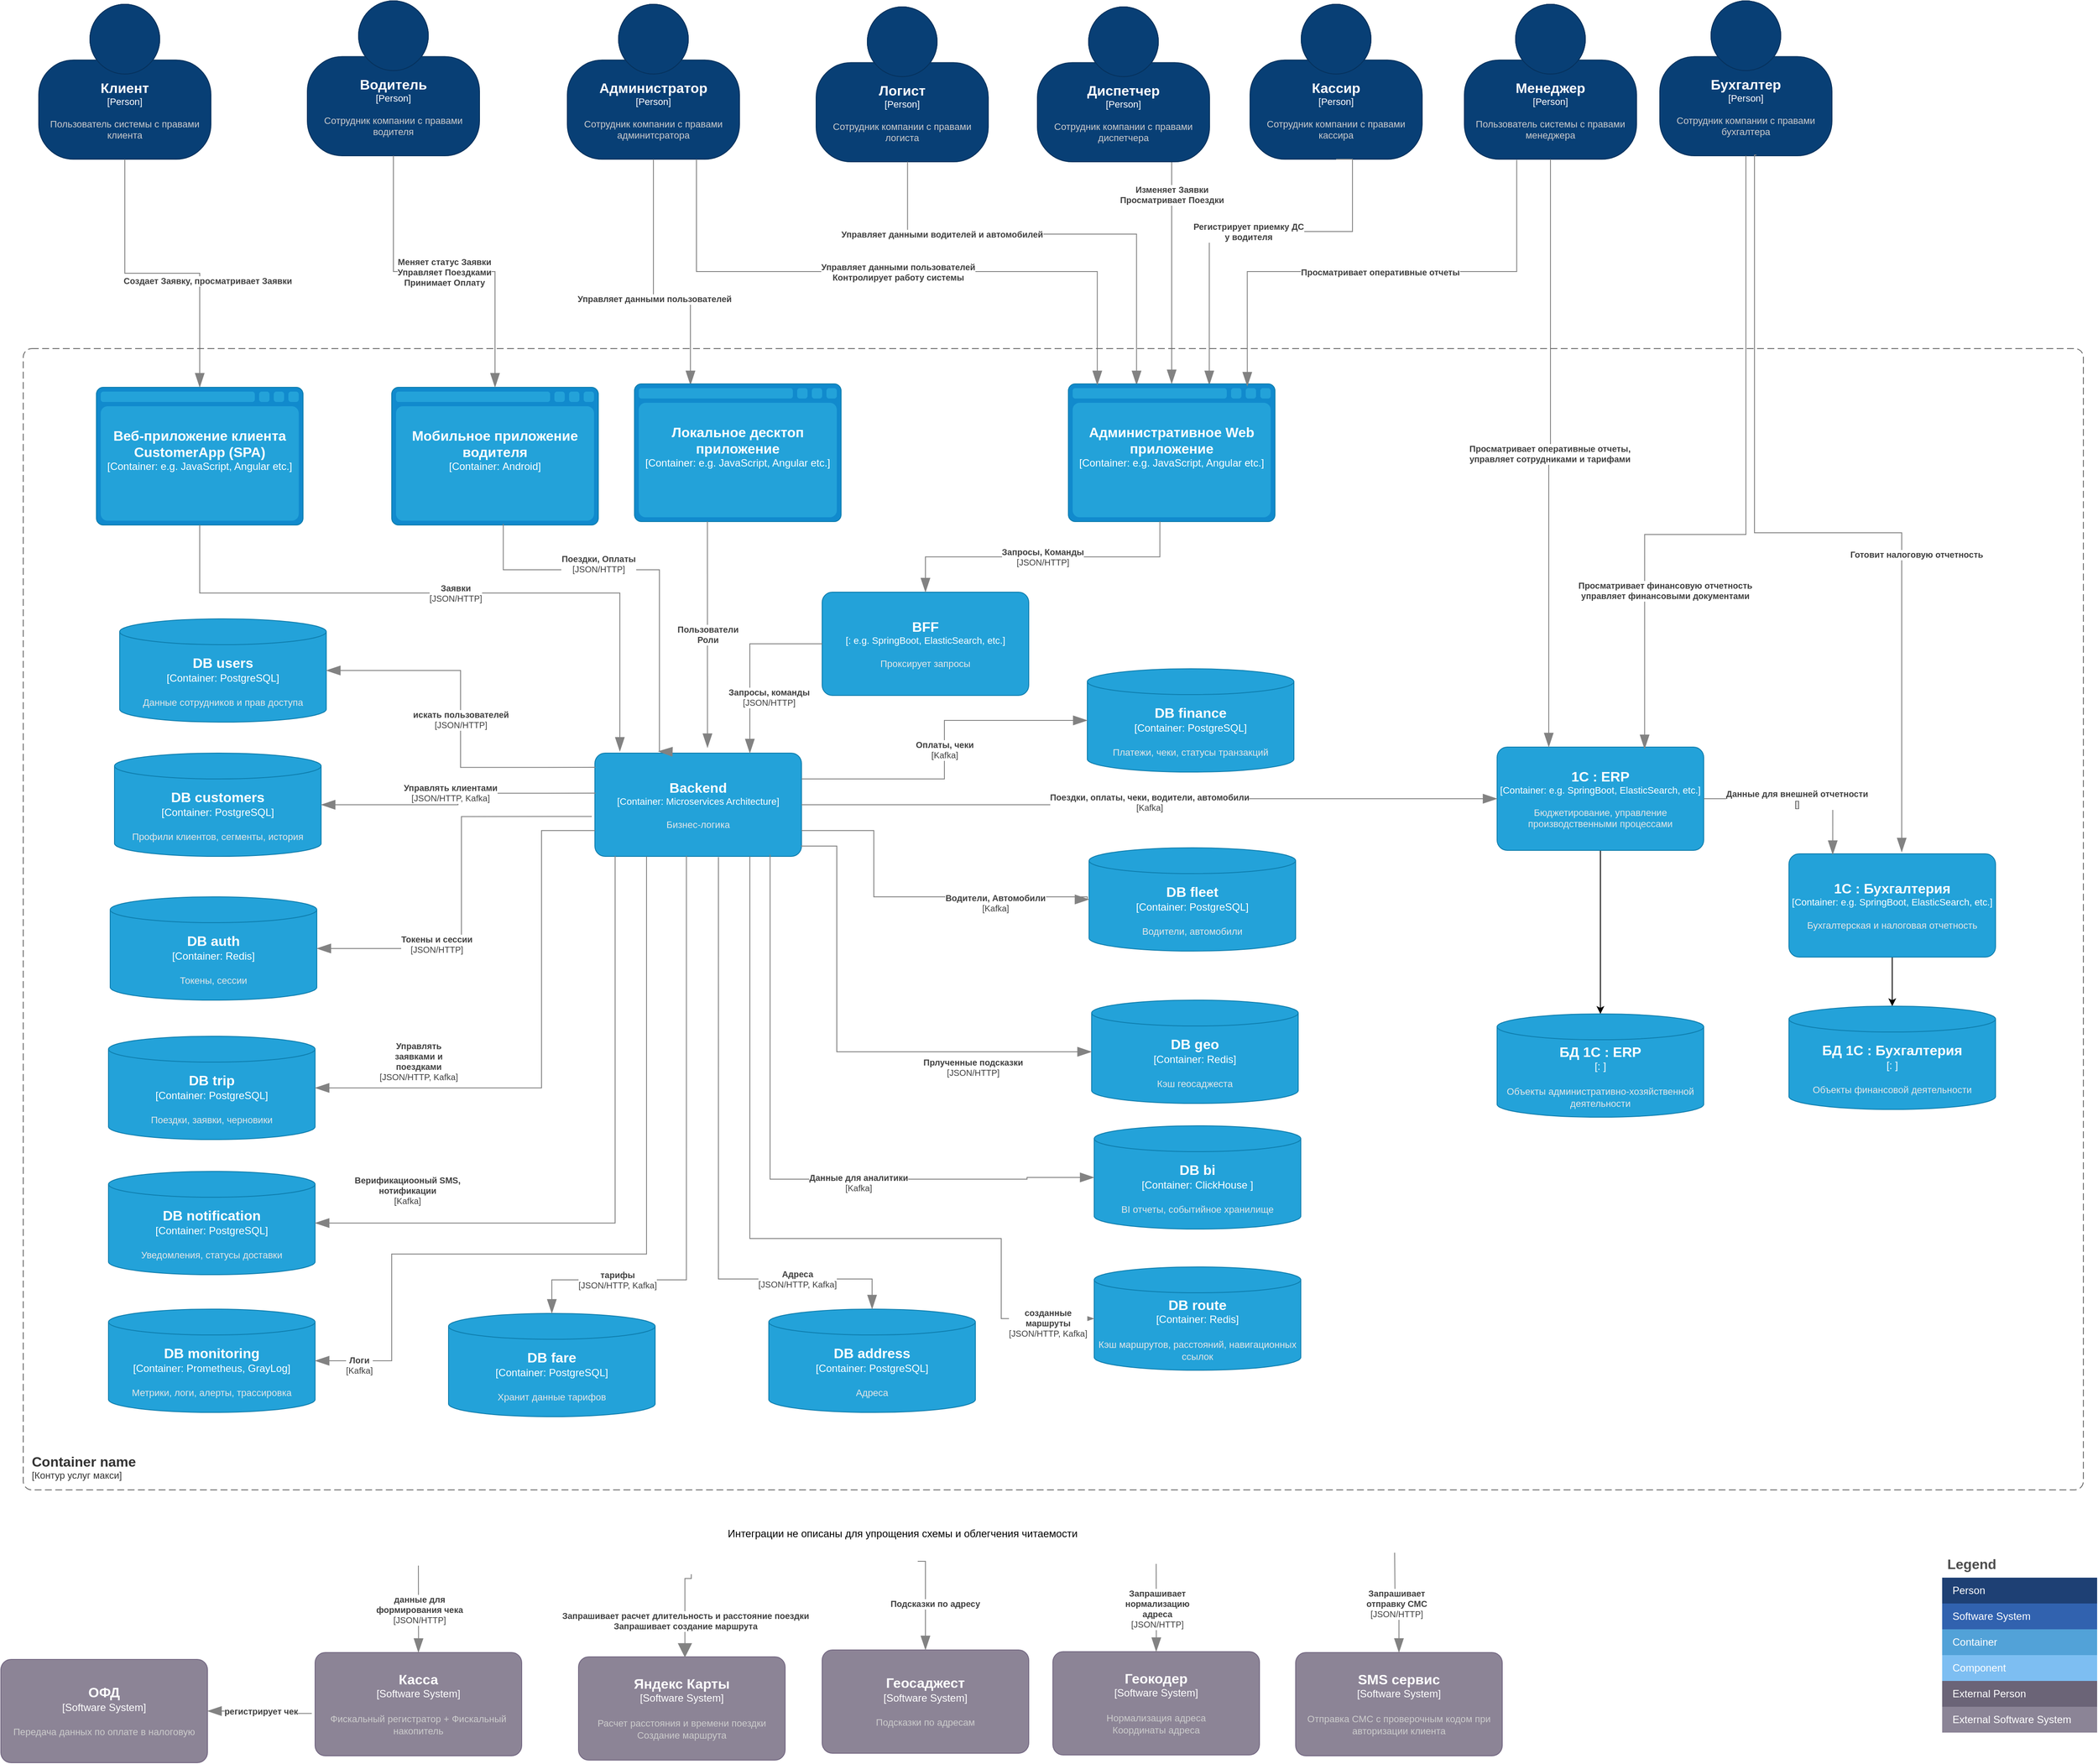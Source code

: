 <mxfile version="21.6.1" type="device">
  <diagram name="Страница 1" id="loDOiJ6i8ytpIang3SA8">
    <mxGraphModel dx="5188" dy="1980" grid="0" gridSize="10" guides="1" tooltips="1" connect="1" arrows="1" fold="1" page="0" pageScale="1" pageWidth="1169" pageHeight="827" math="0" shadow="0">
      <root>
        <mxCell id="0" />
        <mxCell id="1" parent="0" />
        <object placeholders="1" c4Name="Клиент" c4Type="Person" c4Description="Пользователь системы с правами клиента" label="&lt;font style=&quot;font-size: 16px&quot;&gt;&lt;b&gt;%c4Name%&lt;/b&gt;&lt;/font&gt;&lt;div&gt;[%c4Type%]&lt;/div&gt;&lt;br&gt;&lt;div&gt;&lt;font style=&quot;font-size: 11px&quot;&gt;&lt;font color=&quot;#cccccc&quot;&gt;%c4Description%&lt;/font&gt;&lt;/div&gt;" id="5942legENb9yUXU67PzD-1">
          <mxCell style="html=1;fontSize=11;dashed=0;whiteSpace=wrap;fillColor=#083F75;strokeColor=#06315C;fontColor=#ffffff;shape=mxgraph.c4.person2;align=center;metaEdit=1;points=[[0.5,0,0],[1,0.5,0],[1,0.75,0],[0.75,1,0],[0.5,1,0],[0.25,1,0],[0,0.75,0],[0,0.5,0]];resizable=0;" parent="1" vertex="1">
            <mxGeometry x="-978" y="380" width="200" height="180" as="geometry" />
          </mxCell>
        </object>
        <object placeholders="1" c4Name="Геокодер" c4Type="Software System" c4Description="Нормализация адреса&#xa;Координаты адреса" label="&lt;font style=&quot;font-size: 16px&quot;&gt;&lt;b&gt;%c4Name%&lt;/b&gt;&lt;/font&gt;&lt;div&gt;[%c4Type%]&lt;/div&gt;&lt;br&gt;&lt;div&gt;&lt;font style=&quot;font-size: 11px&quot;&gt;&lt;font color=&quot;#cccccc&quot;&gt;%c4Description%&lt;/font&gt;&lt;/div&gt;" id="5942legENb9yUXU67PzD-3">
          <mxCell style="rounded=1;whiteSpace=wrap;html=1;labelBackgroundColor=none;fillColor=#8C8496;fontColor=#ffffff;align=center;arcSize=10;strokeColor=#736782;metaEdit=1;resizable=0;points=[[0.25,0,0],[0.5,0,0],[0.75,0,0],[1,0.25,0],[1,0.5,0],[1,0.75,0],[0.75,1,0],[0.5,1,0],[0.25,1,0],[0,0.75,0],[0,0.5,0],[0,0.25,0]];" parent="1" vertex="1">
            <mxGeometry x="200" y="2294" width="240" height="120" as="geometry" />
          </mxCell>
        </object>
        <mxCell id="5942legENb9yUXU67PzD-4" value="Legend" style="shape=table;startSize=30;container=1;collapsible=0;childLayout=tableLayout;fontSize=16;align=left;verticalAlign=top;fillColor=none;strokeColor=none;fontColor=#4D4D4D;fontStyle=1;spacingLeft=6;spacing=0;resizable=0;" parent="1" vertex="1">
          <mxGeometry x="1233" y="2178" width="180" height="210" as="geometry" />
        </mxCell>
        <mxCell id="5942legENb9yUXU67PzD-5" value="" style="shape=tableRow;horizontal=0;startSize=0;swimlaneHead=0;swimlaneBody=0;strokeColor=inherit;top=0;left=0;bottom=0;right=0;collapsible=0;dropTarget=0;fillColor=none;points=[[0,0.5],[1,0.5]];portConstraint=eastwest;fontSize=12;" parent="5942legENb9yUXU67PzD-4" vertex="1">
          <mxGeometry y="30" width="180" height="30" as="geometry" />
        </mxCell>
        <mxCell id="5942legENb9yUXU67PzD-6" value="Person" style="shape=partialRectangle;html=1;whiteSpace=wrap;connectable=0;strokeColor=inherit;overflow=hidden;fillColor=#1E4074;top=0;left=0;bottom=0;right=0;pointerEvents=1;fontSize=12;align=left;fontColor=#FFFFFF;gradientColor=none;spacingLeft=10;spacingRight=4;" parent="5942legENb9yUXU67PzD-5" vertex="1">
          <mxGeometry width="180" height="30" as="geometry">
            <mxRectangle width="180" height="30" as="alternateBounds" />
          </mxGeometry>
        </mxCell>
        <mxCell id="5942legENb9yUXU67PzD-7" value="" style="shape=tableRow;horizontal=0;startSize=0;swimlaneHead=0;swimlaneBody=0;strokeColor=inherit;top=0;left=0;bottom=0;right=0;collapsible=0;dropTarget=0;fillColor=none;points=[[0,0.5],[1,0.5]];portConstraint=eastwest;fontSize=12;" parent="5942legENb9yUXU67PzD-4" vertex="1">
          <mxGeometry y="60" width="180" height="30" as="geometry" />
        </mxCell>
        <mxCell id="5942legENb9yUXU67PzD-8" value="Software System" style="shape=partialRectangle;html=1;whiteSpace=wrap;connectable=0;strokeColor=inherit;overflow=hidden;fillColor=#3162AF;top=0;left=0;bottom=0;right=0;pointerEvents=1;fontSize=12;align=left;fontColor=#FFFFFF;gradientColor=none;spacingLeft=10;spacingRight=4;" parent="5942legENb9yUXU67PzD-7" vertex="1">
          <mxGeometry width="180" height="30" as="geometry">
            <mxRectangle width="180" height="30" as="alternateBounds" />
          </mxGeometry>
        </mxCell>
        <mxCell id="5942legENb9yUXU67PzD-9" value="" style="shape=tableRow;horizontal=0;startSize=0;swimlaneHead=0;swimlaneBody=0;strokeColor=inherit;top=0;left=0;bottom=0;right=0;collapsible=0;dropTarget=0;fillColor=none;points=[[0,0.5],[1,0.5]];portConstraint=eastwest;fontSize=12;" parent="5942legENb9yUXU67PzD-4" vertex="1">
          <mxGeometry y="90" width="180" height="30" as="geometry" />
        </mxCell>
        <mxCell id="5942legENb9yUXU67PzD-10" value="Container" style="shape=partialRectangle;html=1;whiteSpace=wrap;connectable=0;strokeColor=inherit;overflow=hidden;fillColor=#52a2d8;top=0;left=0;bottom=0;right=0;pointerEvents=1;fontSize=12;align=left;fontColor=#FFFFFF;gradientColor=none;spacingLeft=10;spacingRight=4;" parent="5942legENb9yUXU67PzD-9" vertex="1">
          <mxGeometry width="180" height="30" as="geometry">
            <mxRectangle width="180" height="30" as="alternateBounds" />
          </mxGeometry>
        </mxCell>
        <mxCell id="5942legENb9yUXU67PzD-11" value="" style="shape=tableRow;horizontal=0;startSize=0;swimlaneHead=0;swimlaneBody=0;strokeColor=inherit;top=0;left=0;bottom=0;right=0;collapsible=0;dropTarget=0;fillColor=none;points=[[0,0.5],[1,0.5]];portConstraint=eastwest;fontSize=12;" parent="5942legENb9yUXU67PzD-4" vertex="1">
          <mxGeometry y="120" width="180" height="30" as="geometry" />
        </mxCell>
        <mxCell id="5942legENb9yUXU67PzD-12" value="Component" style="shape=partialRectangle;html=1;whiteSpace=wrap;connectable=0;strokeColor=inherit;overflow=hidden;fillColor=#7dbef2;top=0;left=0;bottom=0;right=0;pointerEvents=1;fontSize=12;align=left;fontColor=#FFFFFF;gradientColor=none;spacingLeft=10;spacingRight=4;" parent="5942legENb9yUXU67PzD-11" vertex="1">
          <mxGeometry width="180" height="30" as="geometry">
            <mxRectangle width="180" height="30" as="alternateBounds" />
          </mxGeometry>
        </mxCell>
        <mxCell id="5942legENb9yUXU67PzD-13" value="" style="shape=tableRow;horizontal=0;startSize=0;swimlaneHead=0;swimlaneBody=0;strokeColor=inherit;top=0;left=0;bottom=0;right=0;collapsible=0;dropTarget=0;fillColor=none;points=[[0,0.5],[1,0.5]];portConstraint=eastwest;fontSize=12;" parent="5942legENb9yUXU67PzD-4" vertex="1">
          <mxGeometry y="150" width="180" height="30" as="geometry" />
        </mxCell>
        <mxCell id="5942legENb9yUXU67PzD-14" value="External Person" style="shape=partialRectangle;html=1;whiteSpace=wrap;connectable=0;strokeColor=inherit;overflow=hidden;fillColor=#6b6477;top=0;left=0;bottom=0;right=0;pointerEvents=1;fontSize=12;align=left;fontColor=#FFFFFF;gradientColor=none;spacingLeft=10;spacingRight=4;" parent="5942legENb9yUXU67PzD-13" vertex="1">
          <mxGeometry width="180" height="30" as="geometry">
            <mxRectangle width="180" height="30" as="alternateBounds" />
          </mxGeometry>
        </mxCell>
        <mxCell id="5942legENb9yUXU67PzD-15" value="" style="shape=tableRow;horizontal=0;startSize=0;swimlaneHead=0;swimlaneBody=0;strokeColor=inherit;top=0;left=0;bottom=0;right=0;collapsible=0;dropTarget=0;fillColor=none;points=[[0,0.5],[1,0.5]];portConstraint=eastwest;fontSize=12;" parent="5942legENb9yUXU67PzD-4" vertex="1">
          <mxGeometry y="180" width="180" height="30" as="geometry" />
        </mxCell>
        <mxCell id="5942legENb9yUXU67PzD-16" value="External Software System" style="shape=partialRectangle;html=1;whiteSpace=wrap;connectable=0;strokeColor=inherit;overflow=hidden;fillColor=#8b8496;top=0;left=0;bottom=0;right=0;pointerEvents=1;fontSize=12;align=left;fontColor=#FFFFFF;gradientColor=none;spacingLeft=10;spacingRight=4;" parent="5942legENb9yUXU67PzD-15" vertex="1">
          <mxGeometry width="180" height="30" as="geometry">
            <mxRectangle width="180" height="30" as="alternateBounds" />
          </mxGeometry>
        </mxCell>
        <object placeholders="1" c4Type="Relationship" c4Description="Изменяет Заявки&#xa;Просматривает Поездки" label="&lt;div style=&quot;text-align: left&quot;&gt;&lt;div style=&quot;text-align: center&quot;&gt;&lt;b&gt;%c4Description%&lt;/b&gt;&lt;/div&gt;" id="5942legENb9yUXU67PzD-18">
          <mxCell style="endArrow=blockThin;html=1;fontSize=10;fontColor=#404040;strokeWidth=1;endFill=1;strokeColor=#828282;elbow=vertical;metaEdit=1;endSize=14;startSize=14;jumpStyle=arc;jumpSize=16;rounded=0;edgeStyle=orthogonalEdgeStyle;exitX=0.5;exitY=1;exitDx=0;exitDy=0;exitPerimeter=0;startArrow=none;startFill=0;entryX=0.5;entryY=0;entryDx=0;entryDy=0;entryPerimeter=0;" parent="1" source="5942legENb9yUXU67PzD-21" target="L2R7KZguGGDaQWhQTKKD-3" edge="1">
            <mxGeometry x="-0.401" width="240" relative="1" as="geometry">
              <mxPoint x="-225" y="664" as="sourcePoint" />
              <mxPoint x="282" y="674" as="targetPoint" />
              <Array as="points">
                <mxPoint x="338" y="563" />
              </Array>
              <mxPoint as="offset" />
            </mxGeometry>
          </mxCell>
        </object>
        <object placeholders="1" c4Name="Яндекс Карты" c4Type="Software System" c4Description="Расчет расстояния и времени поездки&#xa;Создание маршрута" label="&lt;font style=&quot;font-size: 16px&quot;&gt;&lt;b&gt;%c4Name%&lt;/b&gt;&lt;/font&gt;&lt;div&gt;[%c4Type%]&lt;/div&gt;&lt;br&gt;&lt;div&gt;&lt;font style=&quot;font-size: 11px&quot;&gt;&lt;font color=&quot;#cccccc&quot;&gt;%c4Description%&lt;/font&gt;&lt;/div&gt;" id="5942legENb9yUXU67PzD-19">
          <mxCell style="rounded=1;whiteSpace=wrap;html=1;labelBackgroundColor=none;fillColor=#8C8496;fontColor=#ffffff;align=center;arcSize=10;strokeColor=#736782;metaEdit=1;resizable=0;points=[[0.25,0,0],[0.5,0,0],[0.75,0,0],[1,0.25,0],[1,0.5,0],[1,0.75,0],[0.75,1,0],[0.5,1,0],[0.25,1,0],[0,0.75,0],[0,0.5,0],[0,0.25,0]];" parent="1" vertex="1">
            <mxGeometry x="-351" y="2300" width="240" height="120" as="geometry" />
          </mxCell>
        </object>
        <object placeholders="1" c4Type="Relationship" c4Description="Запрашивает расчет длительность и расстояние поездки &#xa;Запрашивает создание маршрута" label="&lt;div style=&quot;text-align: left&quot;&gt;&lt;div style=&quot;text-align: center&quot;&gt;&lt;b&gt;%c4Description%&lt;/b&gt;&lt;/div&gt;" id="5942legENb9yUXU67PzD-20">
          <mxCell style="endArrow=block;html=1;fontSize=10;fontColor=#404040;strokeWidth=1;endFill=1;strokeColor=#828282;elbow=vertical;metaEdit=1;endSize=14;startSize=14;jumpStyle=arc;jumpSize=16;rounded=0;edgeStyle=orthogonalEdgeStyle;startArrow=none;startFill=0;entryX=0.515;entryY=0.006;entryDx=0;entryDy=0;entryPerimeter=0;" parent="1" target="5942legENb9yUXU67PzD-19" edge="1">
            <mxGeometry x="0.184" width="240" relative="1" as="geometry">
              <mxPoint x="-220" y="2204" as="sourcePoint" />
              <mxPoint x="-108" y="2202" as="targetPoint" />
              <mxPoint as="offset" />
              <Array as="points">
                <mxPoint x="-220" y="2209" />
                <mxPoint x="-227" y="2209" />
              </Array>
            </mxGeometry>
          </mxCell>
        </object>
        <object placeholders="1" c4Name="Диспетчер" c4Type="Person" c4Description="Сотрудник компании с правами диспетчера" label="&lt;font style=&quot;font-size: 16px&quot;&gt;&lt;b&gt;%c4Name%&lt;/b&gt;&lt;/font&gt;&lt;div&gt;[%c4Type%]&lt;/div&gt;&lt;br&gt;&lt;div&gt;&lt;font style=&quot;font-size: 11px&quot;&gt;&lt;font color=&quot;#cccccc&quot;&gt;%c4Description%&lt;/font&gt;&lt;/div&gt;" id="5942legENb9yUXU67PzD-21">
          <mxCell style="html=1;fontSize=11;dashed=0;whiteSpace=wrap;fillColor=#083F75;strokeColor=#06315C;fontColor=#ffffff;shape=mxgraph.c4.person2;align=center;metaEdit=1;points=[[0.5,0,0],[1,0.5,0],[1,0.75,0],[0.75,1,0],[0.5,1,0],[0.25,1,0],[0,0.75,0],[0,0.5,0]];resizable=0;" parent="1" vertex="1">
            <mxGeometry x="182" y="383" width="200" height="180" as="geometry" />
          </mxCell>
        </object>
        <object placeholders="1" c4Name="Водитель" c4Type="Person" c4Description="Сотрудник компании с правами водителя" label="&lt;font style=&quot;font-size: 16px&quot;&gt;&lt;b&gt;%c4Name%&lt;/b&gt;&lt;/font&gt;&lt;div&gt;[%c4Type%]&lt;/div&gt;&lt;br&gt;&lt;div&gt;&lt;font style=&quot;font-size: 11px&quot;&gt;&lt;font color=&quot;#cccccc&quot;&gt;%c4Description%&lt;/font&gt;&lt;/div&gt;" id="5942legENb9yUXU67PzD-22">
          <mxCell style="html=1;fontSize=11;dashed=0;whiteSpace=wrap;fillColor=#083F75;strokeColor=#06315C;fontColor=#ffffff;shape=mxgraph.c4.person2;align=center;metaEdit=1;points=[[0.5,0,0],[1,0.5,0],[1,0.75,0],[0.75,1,0],[0.5,1,0],[0.25,1,0],[0,0.75,0],[0,0.5,0]];resizable=0;" parent="1" vertex="1">
            <mxGeometry x="-666" y="376" width="200" height="180" as="geometry" />
          </mxCell>
        </object>
        <object placeholders="1" c4Name="Логист" c4Type="Person" c4Description="Сотрудник компании с правами логиста" label="&lt;font style=&quot;font-size: 16px&quot;&gt;&lt;b&gt;%c4Name%&lt;/b&gt;&lt;/font&gt;&lt;div&gt;[%c4Type%]&lt;/div&gt;&lt;br&gt;&lt;div&gt;&lt;font style=&quot;font-size: 11px&quot;&gt;&lt;font color=&quot;#cccccc&quot;&gt;%c4Description%&lt;/font&gt;&lt;/div&gt;" id="5942legENb9yUXU67PzD-24">
          <mxCell style="html=1;fontSize=11;dashed=0;whiteSpace=wrap;fillColor=#083F75;strokeColor=#06315C;fontColor=#ffffff;shape=mxgraph.c4.person2;align=center;metaEdit=1;points=[[0.5,0,0],[1,0.5,0],[1,0.75,0],[0.75,1,0],[0.5,1,0],[0.25,1,0],[0,0.75,0],[0,0.5,0]];resizable=0;" parent="1" vertex="1">
            <mxGeometry x="-75" y="383" width="200" height="180" as="geometry" />
          </mxCell>
        </object>
        <object placeholders="1" c4Name="Касса " c4Type="Software System" c4Description="Фискальный регистратор + Фискальный накопитель" label="&lt;font style=&quot;font-size: 16px&quot;&gt;&lt;b&gt;%c4Name%&lt;/b&gt;&lt;/font&gt;&lt;div&gt;[%c4Type%]&lt;/div&gt;&lt;br&gt;&lt;div&gt;&lt;font style=&quot;font-size: 11px&quot;&gt;&lt;font color=&quot;#cccccc&quot;&gt;%c4Description%&lt;/font&gt;&lt;/div&gt;" id="5942legENb9yUXU67PzD-25">
          <mxCell style="rounded=1;whiteSpace=wrap;html=1;labelBackgroundColor=none;fillColor=#8C8496;fontColor=#ffffff;align=center;arcSize=10;strokeColor=#736782;metaEdit=1;resizable=0;points=[[0.25,0,0],[0.5,0,0],[0.75,0,0],[1,0.25,0],[1,0.5,0],[1,0.75,0],[0.75,1,0],[0.5,1,0],[0.25,1,0],[0,0.75,0],[0,0.5,0],[0,0.25,0]];" parent="1" vertex="1">
            <mxGeometry x="-657" y="2295" width="240" height="120" as="geometry" />
          </mxCell>
        </object>
        <object placeholders="1" c4Name="ОФД" c4Type="Software System" c4Description="Передача данных по оплате в налоговую" label="&lt;font style=&quot;font-size: 16px&quot;&gt;&lt;b&gt;%c4Name%&lt;/b&gt;&lt;/font&gt;&lt;div&gt;[%c4Type%]&lt;/div&gt;&lt;br&gt;&lt;div&gt;&lt;font style=&quot;font-size: 11px&quot;&gt;&lt;font color=&quot;#cccccc&quot;&gt;%c4Description%&lt;/font&gt;&lt;/div&gt;" id="5942legENb9yUXU67PzD-26">
          <mxCell style="rounded=1;whiteSpace=wrap;html=1;labelBackgroundColor=none;fillColor=#8C8496;fontColor=#ffffff;align=center;arcSize=10;strokeColor=#736782;metaEdit=1;resizable=0;points=[[0.25,0,0],[0.5,0,0],[0.75,0,0],[1,0.25,0],[1,0.5,0],[1,0.75,0],[0.75,1,0],[0.5,1,0],[0.25,1,0],[0,0.75,0],[0,0.5,0],[0,0.25,0]];" parent="1" vertex="1">
            <mxGeometry x="-1022" y="2303" width="240" height="120" as="geometry" />
          </mxCell>
        </object>
        <object placeholders="1" c4Type="Relationship" c4Description="регистрирует чек " label="&lt;div style=&quot;text-align: left&quot;&gt;&lt;div style=&quot;text-align: center&quot;&gt;&lt;b&gt;%c4Description%&lt;/b&gt;&lt;/div&gt;" id="5942legENb9yUXU67PzD-28">
          <mxCell style="endArrow=none;html=1;fontSize=10;fontColor=#404040;strokeWidth=1;endFill=1;strokeColor=#828282;elbow=vertical;metaEdit=1;endSize=14;startSize=14;jumpStyle=arc;jumpSize=16;rounded=0;edgeStyle=orthogonalEdgeStyle;exitX=1;exitY=0.5;exitDx=0;exitDy=0;exitPerimeter=0;entryX=-0.016;entryY=0.59;entryDx=0;entryDy=0;entryPerimeter=0;startArrow=blockThin;startFill=1;" parent="1" source="5942legENb9yUXU67PzD-26" target="5942legENb9yUXU67PzD-25" edge="1">
            <mxGeometry x="-0.002" width="240" relative="1" as="geometry">
              <mxPoint x="408" y="1182" as="sourcePoint" />
              <mxPoint x="648" y="1182" as="targetPoint" />
              <mxPoint as="offset" />
            </mxGeometry>
          </mxCell>
        </object>
        <object placeholders="1" c4Type="Relationship" c4Description="Управляет данными водителей и автомобилей" label="&lt;div style=&quot;text-align: left&quot;&gt;&lt;div style=&quot;text-align: center&quot;&gt;&lt;b&gt;%c4Description%&lt;/b&gt;&lt;/div&gt;" id="5942legENb9yUXU67PzD-29">
          <mxCell style="endArrow=blockThin;html=1;fontSize=10;fontColor=#404040;strokeWidth=1;endFill=1;strokeColor=#828282;elbow=vertical;metaEdit=1;endSize=14;startSize=14;jumpStyle=arc;jumpSize=16;rounded=0;edgeStyle=orthogonalEdgeStyle;exitX=0.531;exitY=0.999;exitDx=0;exitDy=0;exitPerimeter=0;entryX=0.33;entryY=0.008;entryDx=0;entryDy=0;entryPerimeter=0;" parent="1" source="5942legENb9yUXU67PzD-24" target="L2R7KZguGGDaQWhQTKKD-3" edge="1">
            <mxGeometry x="-0.53" width="240" relative="1" as="geometry">
              <mxPoint x="256" y="695" as="sourcePoint" />
              <mxPoint x="34" y="734" as="targetPoint" />
              <Array as="points">
                <mxPoint x="31" y="647" />
                <mxPoint x="297" y="647" />
              </Array>
              <mxPoint as="offset" />
            </mxGeometry>
          </mxCell>
        </object>
        <object placeholders="1" c4Name="Кассир" c4Type="Person" c4Description="Сотрудник компании с правами кассира" label="&lt;font style=&quot;font-size: 16px&quot;&gt;&lt;b&gt;%c4Name%&lt;/b&gt;&lt;/font&gt;&lt;div&gt;[%c4Type%]&lt;/div&gt;&lt;br&gt;&lt;div&gt;&lt;font style=&quot;font-size: 11px&quot;&gt;&lt;font color=&quot;#cccccc&quot;&gt;%c4Description%&lt;/font&gt;&lt;/div&gt;" id="5942legENb9yUXU67PzD-30">
          <mxCell style="html=1;fontSize=11;dashed=0;whiteSpace=wrap;fillColor=#083F75;strokeColor=#06315C;fontColor=#ffffff;shape=mxgraph.c4.person2;align=center;metaEdit=1;points=[[0.5,0,0],[1,0.5,0],[1,0.75,0],[0.75,1,0],[0.5,1,0],[0.25,1,0],[0,0.75,0],[0,0.5,0]];resizable=0;" parent="1" vertex="1">
            <mxGeometry x="429" y="380" width="200" height="180" as="geometry" />
          </mxCell>
        </object>
        <object placeholders="1" c4Type="Relationship" c4Description="Регистрирует приемку ДС&#xa;у водителя" label="&lt;div style=&quot;text-align: left&quot;&gt;&lt;div style=&quot;text-align: center&quot;&gt;&lt;b&gt;%c4Description%&lt;/b&gt;&lt;/div&gt;" id="5942legENb9yUXU67PzD-31">
          <mxCell style="endArrow=blockThin;html=1;fontSize=10;fontColor=#404040;strokeWidth=1;endFill=1;strokeColor=#828282;elbow=vertical;metaEdit=1;endSize=14;startSize=14;jumpStyle=arc;jumpSize=16;rounded=0;exitX=0.5;exitY=1;exitDx=0;exitDy=0;exitPerimeter=0;edgeStyle=orthogonalEdgeStyle;entryX=0.682;entryY=0.008;entryDx=0;entryDy=0;entryPerimeter=0;" parent="1" source="5942legENb9yUXU67PzD-30" target="L2R7KZguGGDaQWhQTKKD-3" edge="1">
            <mxGeometry width="240" relative="1" as="geometry">
              <mxPoint x="144" y="597" as="sourcePoint" />
              <mxPoint x="526" y="751" as="targetPoint" />
              <Array as="points">
                <mxPoint x="548" y="560" />
                <mxPoint x="548" y="644" />
                <mxPoint x="382" y="644" />
              </Array>
            </mxGeometry>
          </mxCell>
        </object>
        <object placeholders="1" c4Name="SMS сервис" c4Type="Software System" c4Description="Отправка СМС  с проверочным кодом при авторизации клиента" label="&lt;font style=&quot;font-size: 16px&quot;&gt;&lt;b&gt;%c4Name%&lt;/b&gt;&lt;/font&gt;&lt;div&gt;[%c4Type%]&lt;/div&gt;&lt;br&gt;&lt;div&gt;&lt;font style=&quot;font-size: 11px&quot;&gt;&lt;font color=&quot;#cccccc&quot;&gt;%c4Description%&lt;/font&gt;&lt;/div&gt;" id="5942legENb9yUXU67PzD-32">
          <mxCell style="rounded=1;whiteSpace=wrap;html=1;labelBackgroundColor=none;fillColor=#8C8496;fontColor=#ffffff;align=center;arcSize=10;strokeColor=#736782;metaEdit=1;resizable=0;points=[[0.25,0,0],[0.5,0,0],[0.75,0,0],[1,0.25,0],[1,0.5,0],[1,0.75,0],[0.75,1,0],[0.5,1,0],[0.25,1,0],[0,0.75,0],[0,0.5,0],[0,0.25,0]];" parent="1" vertex="1">
            <mxGeometry x="482" y="2295" width="240" height="120" as="geometry" />
          </mxCell>
        </object>
        <object placeholders="1" c4Name="Администратор" c4Type="Person" c4Description="Сотрудник компании с правами админитсратора" label="&lt;font style=&quot;font-size: 16px&quot;&gt;&lt;b&gt;%c4Name%&lt;/b&gt;&lt;/font&gt;&lt;div&gt;[%c4Type%]&lt;/div&gt;&lt;br&gt;&lt;div&gt;&lt;font style=&quot;font-size: 11px&quot;&gt;&lt;font color=&quot;#cccccc&quot;&gt;%c4Description%&lt;/font&gt;&lt;/div&gt;" id="5942legENb9yUXU67PzD-35">
          <mxCell style="html=1;fontSize=11;dashed=0;whiteSpace=wrap;fillColor=#083F75;strokeColor=#06315C;fontColor=#ffffff;shape=mxgraph.c4.person2;align=center;metaEdit=1;points=[[0.5,0,0],[1,0.5,0],[1,0.75,0],[0.75,1,0],[0.5,1,0],[0.25,1,0],[0,0.75,0],[0,0.5,0]];resizable=0;" parent="1" vertex="1">
            <mxGeometry x="-364" y="380" width="200" height="180" as="geometry" />
          </mxCell>
        </object>
        <object placeholders="1" c4Type="Relationship" c4Description="Управляет данными пользователей" label="&lt;div style=&quot;text-align: left&quot;&gt;&lt;div style=&quot;text-align: center&quot;&gt;&lt;b&gt;%c4Description%&lt;/b&gt;&lt;/div&gt;" id="5942legENb9yUXU67PzD-36">
          <mxCell style="endArrow=blockThin;html=1;fontSize=10;fontColor=#404040;strokeWidth=1;endFill=1;strokeColor=#828282;elbow=vertical;metaEdit=1;endSize=14;startSize=14;jumpStyle=arc;jumpSize=16;rounded=0;edgeStyle=orthogonalEdgeStyle;exitX=0.5;exitY=1;exitDx=0;exitDy=0;exitPerimeter=0;startArrow=none;startFill=0;entryX=0.271;entryY=0.008;entryDx=0;entryDy=0;entryPerimeter=0;" parent="1" source="5942legENb9yUXU67PzD-35" target="L2R7KZguGGDaQWhQTKKD-4" edge="1">
            <mxGeometry x="0.082" y="2" width="240" relative="1" as="geometry">
              <mxPoint x="251" y="592" as="sourcePoint" />
              <mxPoint x="-784" y="763" as="targetPoint" />
              <mxPoint as="offset" />
              <Array as="points">
                <mxPoint x="-264" y="724" />
                <mxPoint x="-221" y="724" />
              </Array>
            </mxGeometry>
          </mxCell>
        </object>
        <object placeholders="1" c4Name="Геосаджест" c4Type="Software System" c4Description="Подсказки по адресам" label="&lt;font style=&quot;font-size: 16px&quot;&gt;&lt;b&gt;%c4Name%&lt;/b&gt;&lt;/font&gt;&lt;div&gt;[%c4Type%]&lt;/div&gt;&lt;br&gt;&lt;div&gt;&lt;font style=&quot;font-size: 11px&quot;&gt;&lt;font color=&quot;#cccccc&quot;&gt;%c4Description%&lt;/font&gt;&lt;/div&gt;" id="5942legENb9yUXU67PzD-42">
          <mxCell style="rounded=1;whiteSpace=wrap;html=1;labelBackgroundColor=none;fillColor=#8C8496;fontColor=#ffffff;align=center;arcSize=10;strokeColor=#736782;metaEdit=1;resizable=0;points=[[0.25,0,0],[0.5,0,0],[0.75,0,0],[1,0.25,0],[1,0.5,0],[1,0.75,0],[0.75,1,0],[0.5,1,0],[0.25,1,0],[0,0.75,0],[0,0.5,0],[0,0.25,0]];" parent="1" vertex="1">
            <mxGeometry x="-68" y="2292" width="240" height="120" as="geometry" />
          </mxCell>
        </object>
        <object placeholders="1" c4Type="Relationship" c4Description="Подсказки по адресу" label="&lt;div style=&quot;text-align: left&quot;&gt;&lt;div style=&quot;text-align: center&quot;&gt;&lt;b&gt;%c4Description%&lt;/b&gt;&lt;/div&gt;" id="5942legENb9yUXU67PzD-43">
          <mxCell style="endArrow=blockThin;html=1;fontSize=10;fontColor=#404040;strokeWidth=1;endFill=1;strokeColor=#828282;elbow=vertical;metaEdit=1;endSize=14;startSize=14;jumpStyle=arc;jumpSize=16;rounded=0;edgeStyle=orthogonalEdgeStyle;entryX=0.5;entryY=0;entryDx=0;entryDy=0;entryPerimeter=0;" parent="1" target="5942legENb9yUXU67PzD-42" edge="1">
            <mxGeometry x="0.024" y="11" width="240" relative="1" as="geometry">
              <mxPoint x="43" y="2189" as="sourcePoint" />
              <mxPoint x="-636" y="2127" as="targetPoint" />
              <Array as="points">
                <mxPoint x="52" y="2189" />
              </Array>
              <mxPoint as="offset" />
            </mxGeometry>
          </mxCell>
        </object>
        <object placeholders="1" c4Type="Relationship" c4Description="Создает Заявку, просматривает Заявки" label="&lt;div style=&quot;text-align: left&quot;&gt;&lt;div style=&quot;text-align: center&quot;&gt;&lt;b&gt;%c4Description%&lt;/b&gt;&lt;/div&gt;" id="5942legENb9yUXU67PzD-44">
          <mxCell style="endArrow=blockThin;html=1;fontSize=10;fontColor=#404040;strokeWidth=1;endFill=1;strokeColor=#828282;elbow=vertical;metaEdit=1;endSize=14;startSize=14;jumpStyle=arc;jumpSize=16;rounded=0;edgeStyle=orthogonalEdgeStyle;exitX=0.5;exitY=1;exitDx=0;exitDy=0;exitPerimeter=0;entryX=0.5;entryY=0;entryDx=0;entryDy=0;entryPerimeter=0;" parent="1" source="5942legENb9yUXU67PzD-1" target="L2R7KZguGGDaQWhQTKKD-1" edge="1">
            <mxGeometry x="0.293" y="9" width="240" relative="1" as="geometry">
              <mxPoint x="-483" y="814" as="sourcePoint" />
              <mxPoint x="-467" y="713" as="targetPoint" />
              <mxPoint as="offset" />
            </mxGeometry>
          </mxCell>
        </object>
        <object placeholders="1" c4Name="Менеджер" c4Type="Person" c4Description="Пользователь системы с правами менеджера" label="&lt;font style=&quot;font-size: 16px&quot;&gt;&lt;b&gt;%c4Name%&lt;/b&gt;&lt;/font&gt;&lt;div&gt;[%c4Type%]&lt;/div&gt;&lt;br&gt;&lt;div&gt;&lt;font style=&quot;font-size: 11px&quot;&gt;&lt;font color=&quot;#cccccc&quot;&gt;%c4Description%&lt;/font&gt;&lt;/div&gt;" id="5942legENb9yUXU67PzD-45">
          <mxCell style="html=1;fontSize=11;dashed=0;whiteSpace=wrap;fillColor=#083F75;strokeColor=#06315C;fontColor=#ffffff;shape=mxgraph.c4.person2;align=center;metaEdit=1;points=[[0.5,0,0],[1,0.5,0],[1,0.75,0],[0.75,1,0],[0.5,1,0],[0.25,1,0],[0,0.75,0],[0,0.5,0]];resizable=0;" parent="1" vertex="1">
            <mxGeometry x="678" y="380" width="200" height="180" as="geometry" />
          </mxCell>
        </object>
        <object placeholders="1" c4Name="Бухгалтер" c4Type="Person" c4Description="Сотрудник компании с правами бухгалтера" label="&lt;font style=&quot;font-size: 16px&quot;&gt;&lt;b&gt;%c4Name%&lt;/b&gt;&lt;/font&gt;&lt;div&gt;[%c4Type%]&lt;/div&gt;&lt;br&gt;&lt;div&gt;&lt;font style=&quot;font-size: 11px&quot;&gt;&lt;font color=&quot;#cccccc&quot;&gt;%c4Description%&lt;/font&gt;&lt;/div&gt;" id="5942legENb9yUXU67PzD-47">
          <mxCell style="html=1;fontSize=11;dashed=0;whiteSpace=wrap;fillColor=#083F75;strokeColor=#06315C;fontColor=#ffffff;shape=mxgraph.c4.person2;align=center;metaEdit=1;points=[[0.5,0,0],[1,0.5,0],[1,0.75,0],[0.75,1,0],[0.5,1,0],[0.25,1,0],[0,0.75,0],[0,0.5,0]];resizable=0;" parent="1" vertex="1">
            <mxGeometry x="905" y="376" width="200" height="180" as="geometry" />
          </mxCell>
        </object>
        <object placeholders="1" c4Name="Веб-приложение клиента  CustomerApp (SPA)" c4Type="Container" c4Technology="e.g. JavaScript, Angular etc." c4Description="" label="&lt;font style=&quot;font-size: 16px&quot;&gt;&lt;b&gt;%c4Name%&lt;/b&gt;&lt;/font&gt;&lt;div&gt;[%c4Type%:&amp;nbsp;%c4Technology%]&lt;/div&gt;&lt;br&gt;&lt;div&gt;&lt;font style=&quot;font-size: 11px&quot;&gt;&lt;font color=&quot;#E6E6E6&quot;&gt;%c4Description%&lt;/font&gt;&lt;/div&gt;" id="L2R7KZguGGDaQWhQTKKD-1">
          <mxCell style="shape=mxgraph.c4.webBrowserContainer2;whiteSpace=wrap;html=1;boundedLbl=1;rounded=0;labelBackgroundColor=none;strokeColor=#118ACD;fillColor=#23A2D9;strokeColor=#118ACD;strokeColor2=#0E7DAD;fontSize=12;fontColor=#ffffff;align=center;metaEdit=1;points=[[0.5,0,0],[1,0.25,0],[1,0.5,0],[1,0.75,0],[0.5,1,0],[0,0.75,0],[0,0.5,0],[0,0.25,0]];resizable=0;" parent="1" vertex="1">
            <mxGeometry x="-911" y="825" width="240" height="160" as="geometry" />
          </mxCell>
        </object>
        <object placeholders="1" c4Name="Мобильное приложение водителя" c4Type="Container" c4Technology="Android" c4Description="" label="&lt;font style=&quot;font-size: 16px&quot;&gt;&lt;b&gt;%c4Name%&lt;/b&gt;&lt;/font&gt;&lt;div&gt;[%c4Type%:&amp;nbsp;%c4Technology%]&lt;/div&gt;&lt;br&gt;&lt;div&gt;&lt;font style=&quot;font-size: 11px&quot;&gt;&lt;font color=&quot;#E6E6E6&quot;&gt;%c4Description%&lt;/font&gt;&lt;/div&gt;" id="L2R7KZguGGDaQWhQTKKD-2">
          <mxCell style="shape=mxgraph.c4.webBrowserContainer2;whiteSpace=wrap;html=1;boundedLbl=1;rounded=0;labelBackgroundColor=none;strokeColor=#118ACD;fillColor=#23A2D9;strokeColor=#118ACD;strokeColor2=#0E7DAD;fontSize=12;fontColor=#ffffff;align=center;metaEdit=1;points=[[0.5,0,0],[1,0.25,0],[1,0.5,0],[1,0.75,0],[0.5,1,0],[0,0.75,0],[0,0.5,0],[0,0.25,0]];resizable=0;" parent="1" vertex="1">
            <mxGeometry x="-568" y="825" width="240" height="160" as="geometry" />
          </mxCell>
        </object>
        <object placeholders="1" c4Name="Административное Web приложение" c4Type="Container" c4Technology="e.g. JavaScript, Angular etc." c4Description="" label="&lt;font style=&quot;font-size: 16px&quot;&gt;&lt;b&gt;%c4Name%&lt;/b&gt;&lt;/font&gt;&lt;div&gt;[%c4Type%:&amp;nbsp;%c4Technology%]&lt;/div&gt;&lt;br&gt;&lt;div&gt;&lt;font style=&quot;font-size: 11px&quot;&gt;&lt;font color=&quot;#E6E6E6&quot;&gt;%c4Description%&lt;/font&gt;&lt;/div&gt;" id="L2R7KZguGGDaQWhQTKKD-3">
          <mxCell style="shape=mxgraph.c4.webBrowserContainer2;whiteSpace=wrap;html=1;boundedLbl=1;rounded=0;labelBackgroundColor=none;strokeColor=#118ACD;fillColor=#23A2D9;strokeColor=#118ACD;strokeColor2=#0E7DAD;fontSize=12;fontColor=#ffffff;align=center;metaEdit=1;points=[[0.5,0,0],[1,0.25,0],[1,0.5,0],[1,0.75,0],[0.5,1,0],[0,0.75,0],[0,0.5,0],[0,0.25,0]];resizable=0;" parent="1" vertex="1">
            <mxGeometry x="218" y="821" width="240" height="160" as="geometry" />
          </mxCell>
        </object>
        <object placeholders="1" c4Name="Локальное десктоп приложение " c4Type="Container" c4Technology="e.g. JavaScript, Angular etc." c4Description="" label="&lt;font style=&quot;font-size: 16px&quot;&gt;&lt;b&gt;%c4Name%&lt;/b&gt;&lt;/font&gt;&lt;div&gt;[%c4Type%:&amp;nbsp;%c4Technology%]&lt;/div&gt;&lt;br&gt;&lt;div&gt;&lt;font style=&quot;font-size: 11px&quot;&gt;&lt;font color=&quot;#E6E6E6&quot;&gt;%c4Description%&lt;/font&gt;&lt;/div&gt;" id="L2R7KZguGGDaQWhQTKKD-4">
          <mxCell style="shape=mxgraph.c4.webBrowserContainer2;whiteSpace=wrap;html=1;boundedLbl=1;rounded=0;labelBackgroundColor=none;strokeColor=#118ACD;fillColor=#23A2D9;strokeColor=#118ACD;strokeColor2=#0E7DAD;fontSize=12;fontColor=#ffffff;align=center;metaEdit=1;points=[[0.5,0,0],[1,0.25,0],[1,0.5,0],[1,0.75,0],[0.5,1,0],[0,0.75,0],[0,0.5,0],[0,0.25,0]];resizable=0;" parent="1" vertex="1">
            <mxGeometry x="-286" y="821" width="240" height="160" as="geometry" />
          </mxCell>
        </object>
        <object placeholders="1" c4Type="БД 1С : ERP" c4Container="" c4Technology="" c4Description="Объекты административно-хозяйственной деятельности" label="&lt;font style=&quot;font-size: 16px&quot;&gt;&lt;b&gt;%c4Type%&lt;/b&gt;&lt;/font&gt;&lt;div&gt;[%c4Container%:&amp;nbsp;%c4Technology%]&lt;/div&gt;&lt;br&gt;&lt;div&gt;&lt;font style=&quot;font-size: 11px&quot;&gt;&lt;font color=&quot;#E6E6E6&quot;&gt;%c4Description%&lt;/font&gt;&lt;/div&gt;" id="L2R7KZguGGDaQWhQTKKD-6">
          <mxCell style="shape=cylinder3;size=15;whiteSpace=wrap;html=1;boundedLbl=1;rounded=0;labelBackgroundColor=none;fillColor=#23A2D9;fontSize=12;fontColor=#ffffff;align=center;strokeColor=#0E7DAD;metaEdit=1;points=[[0.5,0,0],[1,0.25,0],[1,0.5,0],[1,0.75,0],[0.5,1,0],[0,0.75,0],[0,0.5,0],[0,0.25,0]];resizable=0;" parent="1" vertex="1">
            <mxGeometry x="716" y="1553" width="240" height="120" as="geometry" />
          </mxCell>
        </object>
        <mxCell id="L2R7KZguGGDaQWhQTKKD-31" style="edgeStyle=orthogonalEdgeStyle;rounded=0;orthogonalLoop=1;jettySize=auto;html=1;entryX=0.5;entryY=0;entryDx=0;entryDy=0;entryPerimeter=0;" parent="1" source="L2R7KZguGGDaQWhQTKKD-7" target="L2R7KZguGGDaQWhQTKKD-6" edge="1">
          <mxGeometry relative="1" as="geometry" />
        </mxCell>
        <object placeholders="1" c4Name="1С : ERP" c4Type="Container" c4Technology="e.g. SpringBoot, ElasticSearch, etc." c4Description="Бюджетирование, управление производственными процессами" label="&lt;font style=&quot;font-size: 16px&quot;&gt;&lt;b&gt;%c4Name%&lt;/b&gt;&lt;/font&gt;&lt;div&gt;[%c4Type%: %c4Technology%]&lt;/div&gt;&lt;br&gt;&lt;div&gt;&lt;font style=&quot;font-size: 11px&quot;&gt;&lt;font color=&quot;#E6E6E6&quot;&gt;%c4Description%&lt;/font&gt;&lt;/div&gt;" id="L2R7KZguGGDaQWhQTKKD-7">
          <mxCell style="rounded=1;whiteSpace=wrap;html=1;fontSize=11;labelBackgroundColor=none;fillColor=#23A2D9;fontColor=#ffffff;align=center;arcSize=10;strokeColor=#0E7DAD;metaEdit=1;resizable=0;points=[[0.25,0,0],[0.5,0,0],[0.75,0,0],[1,0.25,0],[1,0.5,0],[1,0.75,0],[0.75,1,0],[0.5,1,0],[0.25,1,0],[0,0.75,0],[0,0.5,0],[0,0.25,0]];" parent="1" vertex="1">
            <mxGeometry x="716" y="1243" width="240" height="120" as="geometry" />
          </mxCell>
        </object>
        <mxCell id="L2R7KZguGGDaQWhQTKKD-30" style="edgeStyle=orthogonalEdgeStyle;rounded=0;orthogonalLoop=1;jettySize=auto;html=1;entryX=0.5;entryY=0;entryDx=0;entryDy=0;entryPerimeter=0;" parent="1" source="L2R7KZguGGDaQWhQTKKD-8" target="L2R7KZguGGDaQWhQTKKD-10" edge="1">
          <mxGeometry relative="1" as="geometry" />
        </mxCell>
        <object placeholders="1" c4Name="1С : Бухгалтерия" c4Type="Container" c4Technology="e.g. SpringBoot, ElasticSearch, etc." c4Description="Бухгалтерская и налоговая отчетность" label="&lt;font style=&quot;font-size: 16px&quot;&gt;&lt;b&gt;%c4Name%&lt;/b&gt;&lt;/font&gt;&lt;div&gt;[%c4Type%: %c4Technology%]&lt;/div&gt;&lt;br&gt;&lt;div&gt;&lt;font style=&quot;font-size: 11px&quot;&gt;&lt;font color=&quot;#E6E6E6&quot;&gt;%c4Description%&lt;/font&gt;&lt;/div&gt;" id="L2R7KZguGGDaQWhQTKKD-8">
          <mxCell style="rounded=1;whiteSpace=wrap;html=1;fontSize=11;labelBackgroundColor=none;fillColor=#23A2D9;fontColor=#ffffff;align=center;arcSize=10;strokeColor=#0E7DAD;metaEdit=1;resizable=0;points=[[0.25,0,0],[0.5,0,0],[0.75,0,0],[1,0.25,0],[1,0.5,0],[1,0.75,0],[0.75,1,0],[0.5,1,0],[0.25,1,0],[0,0.75,0],[0,0.5,0],[0,0.25,0]];" parent="1" vertex="1">
            <mxGeometry x="1055" y="1367" width="240" height="120" as="geometry" />
          </mxCell>
        </object>
        <object placeholders="1" c4Name="Backend " c4Type="Container" c4Technology="Microservices Architecture" c4Description="Бизнес-логика" label="&lt;font style=&quot;font-size: 16px&quot;&gt;&lt;b&gt;%c4Name%&lt;/b&gt;&lt;/font&gt;&lt;div&gt;[%c4Type%: %c4Technology%]&lt;/div&gt;&lt;br&gt;&lt;div&gt;&lt;font style=&quot;font-size: 11px&quot;&gt;&lt;font color=&quot;#E6E6E6&quot;&gt;%c4Description%&lt;/font&gt;&lt;/div&gt;" id="L2R7KZguGGDaQWhQTKKD-9">
          <mxCell style="rounded=1;whiteSpace=wrap;html=1;fontSize=11;labelBackgroundColor=none;fillColor=#23A2D9;fontColor=#ffffff;align=center;arcSize=10;strokeColor=#0E7DAD;metaEdit=1;resizable=0;points=[[0.25,0,0],[0.5,0,0],[0.75,0,0],[1,0.25,0],[1,0.5,0],[1,0.75,0],[0.75,1,0],[0.5,1,0],[0.25,1,0],[0,0.75,0],[0,0.5,0],[0,0.25,0]];" parent="1" vertex="1">
            <mxGeometry x="-332" y="1250" width="240" height="120" as="geometry" />
          </mxCell>
        </object>
        <object placeholders="1" c4Type="БД 1С : Бухгалтерия" c4Container="" c4Technology="" c4Description="Объекты финансовой деятельности" label="&lt;font style=&quot;font-size: 16px&quot;&gt;&lt;b&gt;%c4Type%&lt;/b&gt;&lt;/font&gt;&lt;div&gt;[%c4Container%:&amp;nbsp;%c4Technology%]&lt;/div&gt;&lt;br&gt;&lt;div&gt;&lt;font style=&quot;font-size: 11px&quot;&gt;&lt;font color=&quot;#E6E6E6&quot;&gt;%c4Description%&lt;/font&gt;&lt;/div&gt;" id="L2R7KZguGGDaQWhQTKKD-10">
          <mxCell style="shape=cylinder3;size=15;whiteSpace=wrap;html=1;boundedLbl=1;rounded=0;labelBackgroundColor=none;fillColor=#23A2D9;fontSize=12;fontColor=#ffffff;align=center;strokeColor=#0E7DAD;metaEdit=1;points=[[0.5,0,0],[1,0.25,0],[1,0.5,0],[1,0.75,0],[0.5,1,0],[0,0.75,0],[0,0.5,0],[0,0.25,0]];resizable=0;" parent="1" vertex="1">
            <mxGeometry x="1055" y="1544" width="240" height="120" as="geometry" />
          </mxCell>
        </object>
        <object placeholders="1" c4Type="DB customers" c4Container="Container" c4Technology="PostgreSQL" c4Description="Профили клиентов, сегменты, история" label="&lt;font style=&quot;font-size: 16px&quot;&gt;&lt;b&gt;%c4Type%&lt;/b&gt;&lt;/font&gt;&lt;div&gt;[%c4Container%:&amp;nbsp;%c4Technology%]&lt;/div&gt;&lt;br&gt;&lt;div&gt;&lt;font style=&quot;font-size: 11px&quot;&gt;&lt;font color=&quot;#E6E6E6&quot;&gt;%c4Description%&lt;/font&gt;&lt;/div&gt;" id="L2R7KZguGGDaQWhQTKKD-11">
          <mxCell style="shape=cylinder3;size=15;whiteSpace=wrap;html=1;boundedLbl=1;rounded=0;labelBackgroundColor=none;fillColor=#23A2D9;fontSize=12;fontColor=#ffffff;align=center;strokeColor=#0E7DAD;metaEdit=1;points=[[0.5,0,0],[1,0.25,0],[1,0.5,0],[1,0.75,0],[0.5,1,0],[0,0.75,0],[0,0.5,0],[0,0.25,0]];resizable=0;" parent="1" vertex="1">
            <mxGeometry x="-890" y="1250" width="240" height="120" as="geometry" />
          </mxCell>
        </object>
        <object placeholders="1" c4Type="DB trip" c4Container="Container" c4Technology="PostgreSQL" c4Description="Поездки, заявки, черновики" label="&lt;font style=&quot;font-size: 16px&quot;&gt;&lt;b&gt;%c4Type%&lt;/b&gt;&lt;/font&gt;&lt;div&gt;[%c4Container%:&amp;nbsp;%c4Technology%]&lt;/div&gt;&lt;br&gt;&lt;div&gt;&lt;font style=&quot;font-size: 11px&quot;&gt;&lt;font color=&quot;#E6E6E6&quot;&gt;%c4Description%&lt;/font&gt;&lt;/div&gt;" id="L2R7KZguGGDaQWhQTKKD-12">
          <mxCell style="shape=cylinder3;size=15;whiteSpace=wrap;html=1;boundedLbl=1;rounded=0;labelBackgroundColor=none;fillColor=#23A2D9;fontSize=12;fontColor=#ffffff;align=center;strokeColor=#0E7DAD;metaEdit=1;points=[[0.5,0,0],[1,0.25,0],[1,0.5,0],[1,0.75,0],[0.5,1,0],[0,0.75,0],[0,0.5,0],[0,0.25,0]];resizable=0;" parent="1" vertex="1">
            <mxGeometry x="-897" y="1579" width="240" height="120" as="geometry" />
          </mxCell>
        </object>
        <object placeholders="1" c4Type="DB route" c4Container="Container" c4Technology="Redis" c4Description="Кэш маршрутов, расстояний, навигационных ссылок" label="&lt;font style=&quot;font-size: 16px&quot;&gt;&lt;b&gt;%c4Type%&lt;/b&gt;&lt;/font&gt;&lt;div&gt;[%c4Container%:&amp;nbsp;%c4Technology%]&lt;/div&gt;&lt;br&gt;&lt;div&gt;&lt;font style=&quot;font-size: 11px&quot;&gt;&lt;font color=&quot;#E6E6E6&quot;&gt;%c4Description%&lt;/font&gt;&lt;/div&gt;" id="L2R7KZguGGDaQWhQTKKD-13">
          <mxCell style="shape=cylinder3;size=15;whiteSpace=wrap;html=1;boundedLbl=1;rounded=0;labelBackgroundColor=none;fillColor=#23A2D9;fontSize=12;fontColor=#ffffff;align=center;strokeColor=#0E7DAD;metaEdit=1;points=[[0.5,0,0],[1,0.25,0],[1,0.5,0],[1,0.75,0],[0.5,1,0],[0,0.75,0],[0,0.5,0],[0,0.25,0]];resizable=0;" parent="1" vertex="1">
            <mxGeometry x="248" y="1847" width="240" height="120" as="geometry" />
          </mxCell>
        </object>
        <object placeholders="1" c4Type="DB fare" c4Container="Container" c4Technology="PostgreSQL" c4Description="Хранит данные тарифов" label="&lt;font style=&quot;font-size: 16px&quot;&gt;&lt;b&gt;%c4Type%&lt;/b&gt;&lt;/font&gt;&lt;div&gt;[%c4Container%:&amp;nbsp;%c4Technology%]&lt;/div&gt;&lt;br&gt;&lt;div&gt;&lt;font style=&quot;font-size: 11px&quot;&gt;&lt;font color=&quot;#E6E6E6&quot;&gt;%c4Description%&lt;/font&gt;&lt;/div&gt;" id="L2R7KZguGGDaQWhQTKKD-14">
          <mxCell style="shape=cylinder3;size=15;whiteSpace=wrap;html=1;boundedLbl=1;rounded=0;labelBackgroundColor=none;fillColor=#23A2D9;fontSize=12;fontColor=#ffffff;align=center;strokeColor=#0E7DAD;metaEdit=1;points=[[0.5,0,0],[1,0.25,0],[1,0.5,0],[1,0.75,0],[0.5,1,0],[0,0.75,0],[0,0.5,0],[0,0.25,0]];resizable=0;" parent="1" vertex="1">
            <mxGeometry x="-502" y="1901" width="240" height="120" as="geometry" />
          </mxCell>
        </object>
        <object placeholders="1" c4Type="DB geo" c4Container="Container" c4Technology="Redis" c4Description="Кэш геосаджеста" label="&lt;font style=&quot;font-size: 16px&quot;&gt;&lt;b&gt;%c4Type%&lt;/b&gt;&lt;/font&gt;&lt;div&gt;[%c4Container%:&amp;nbsp;%c4Technology%]&lt;/div&gt;&lt;br&gt;&lt;div&gt;&lt;font style=&quot;font-size: 11px&quot;&gt;&lt;font color=&quot;#E6E6E6&quot;&gt;%c4Description%&lt;/font&gt;&lt;/div&gt;" id="L2R7KZguGGDaQWhQTKKD-15">
          <mxCell style="shape=cylinder3;size=15;whiteSpace=wrap;html=1;boundedLbl=1;rounded=0;labelBackgroundColor=none;fillColor=#23A2D9;fontSize=12;fontColor=#ffffff;align=center;strokeColor=#0E7DAD;metaEdit=1;points=[[0.5,0,0],[1,0.25,0],[1,0.5,0],[1,0.75,0],[0.5,1,0],[0,0.75,0],[0,0.5,0],[0,0.25,0]];resizable=0;" parent="1" vertex="1">
            <mxGeometry x="245" y="1537" width="240" height="120" as="geometry" />
          </mxCell>
        </object>
        <object placeholders="1" c4Type="DB address" c4Container="Container" c4Technology="PostgreSQL" c4Description="Адреса" label="&lt;font style=&quot;font-size: 16px&quot;&gt;&lt;b&gt;%c4Type%&lt;/b&gt;&lt;/font&gt;&lt;div&gt;[%c4Container%:&amp;nbsp;%c4Technology%]&lt;/div&gt;&lt;br&gt;&lt;div&gt;&lt;font style=&quot;font-size: 11px&quot;&gt;&lt;font color=&quot;#E6E6E6&quot;&gt;%c4Description%&lt;/font&gt;&lt;/div&gt;" id="L2R7KZguGGDaQWhQTKKD-16">
          <mxCell style="shape=cylinder3;size=15;whiteSpace=wrap;html=1;boundedLbl=1;rounded=0;labelBackgroundColor=none;fillColor=#23A2D9;fontSize=12;fontColor=#ffffff;align=center;strokeColor=#0E7DAD;metaEdit=1;points=[[0.5,0,0],[1,0.25,0],[1,0.5,0],[1,0.75,0],[0.5,1,0],[0,0.75,0],[0,0.5,0],[0,0.25,0]];resizable=0;" parent="1" vertex="1">
            <mxGeometry x="-130" y="1896" width="240" height="120" as="geometry" />
          </mxCell>
        </object>
        <object placeholders="1" c4Type="DB users" c4Container="Container" c4Technology="PostgreSQL" c4Description="Данные сотрудников и прав доступа" label="&lt;font style=&quot;font-size: 16px&quot;&gt;&lt;b&gt;%c4Type%&lt;/b&gt;&lt;/font&gt;&lt;div&gt;[%c4Container%:&amp;nbsp;%c4Technology%]&lt;/div&gt;&lt;br&gt;&lt;div&gt;&lt;font style=&quot;font-size: 11px&quot;&gt;&lt;font color=&quot;#E6E6E6&quot;&gt;%c4Description%&lt;/font&gt;&lt;/div&gt;" id="L2R7KZguGGDaQWhQTKKD-17">
          <mxCell style="shape=cylinder3;size=15;whiteSpace=wrap;html=1;boundedLbl=1;rounded=0;labelBackgroundColor=none;fillColor=#23A2D9;fontSize=12;fontColor=#ffffff;align=center;strokeColor=#0E7DAD;metaEdit=1;points=[[0.5,0,0],[1,0.25,0],[1,0.5,0],[1,0.75,0],[0.5,1,0],[0,0.75,0],[0,0.5,0],[0,0.25,0]];resizable=0;" parent="1" vertex="1">
            <mxGeometry x="-884" y="1094" width="240" height="120" as="geometry" />
          </mxCell>
        </object>
        <object placeholders="1" c4Type="DB fleet" c4Container="Container" c4Technology="PostgreSQL" c4Description="Водители, автомобили" label="&lt;font style=&quot;font-size: 16px&quot;&gt;&lt;b&gt;%c4Type%&lt;/b&gt;&lt;/font&gt;&lt;div&gt;[%c4Container%:&amp;nbsp;%c4Technology%]&lt;/div&gt;&lt;br&gt;&lt;div&gt;&lt;font style=&quot;font-size: 11px&quot;&gt;&lt;font color=&quot;#E6E6E6&quot;&gt;%c4Description%&lt;/font&gt;&lt;/div&gt;" id="L2R7KZguGGDaQWhQTKKD-18">
          <mxCell style="shape=cylinder3;size=15;whiteSpace=wrap;html=1;boundedLbl=1;rounded=0;labelBackgroundColor=none;fillColor=#23A2D9;fontSize=12;fontColor=#ffffff;align=center;strokeColor=#0E7DAD;metaEdit=1;points=[[0.5,0,0],[1,0.25,0],[1,0.5,0],[1,0.75,0],[0.5,1,0],[0,0.75,0],[0,0.5,0],[0,0.25,0]];resizable=0;" parent="1" vertex="1">
            <mxGeometry x="242" y="1360" width="240" height="120" as="geometry" />
          </mxCell>
        </object>
        <object placeholders="1" c4Type="DB auth" c4Container="Container" c4Technology="Redis" c4Description="Токены, сессии" label="&lt;font style=&quot;font-size: 16px&quot;&gt;&lt;b&gt;%c4Type%&lt;/b&gt;&lt;/font&gt;&lt;div&gt;[%c4Container%:&amp;nbsp;%c4Technology%]&lt;/div&gt;&lt;br&gt;&lt;div&gt;&lt;font style=&quot;font-size: 11px&quot;&gt;&lt;font color=&quot;#E6E6E6&quot;&gt;%c4Description%&lt;/font&gt;&lt;/div&gt;" id="L2R7KZguGGDaQWhQTKKD-19">
          <mxCell style="shape=cylinder3;size=15;whiteSpace=wrap;html=1;boundedLbl=1;rounded=0;labelBackgroundColor=none;fillColor=#23A2D9;fontSize=12;fontColor=#ffffff;align=center;strokeColor=#0E7DAD;metaEdit=1;points=[[0.5,0,0],[1,0.25,0],[1,0.5,0],[1,0.75,0],[0.5,1,0],[0,0.75,0],[0,0.5,0],[0,0.25,0]];resizable=0;" parent="1" vertex="1">
            <mxGeometry x="-895" y="1417" width="240" height="120" as="geometry" />
          </mxCell>
        </object>
        <object placeholders="1" c4Type="DB notification" c4Container="Container" c4Technology="PostgreSQL" c4Description="Уведомления, статусы доставки" label="&lt;font style=&quot;font-size: 16px&quot;&gt;&lt;b&gt;%c4Type%&lt;/b&gt;&lt;/font&gt;&lt;div&gt;[%c4Container%:&amp;nbsp;%c4Technology%]&lt;/div&gt;&lt;br&gt;&lt;div&gt;&lt;font style=&quot;font-size: 11px&quot;&gt;&lt;font color=&quot;#E6E6E6&quot;&gt;%c4Description%&lt;/font&gt;&lt;/div&gt;" id="L2R7KZguGGDaQWhQTKKD-20">
          <mxCell style="shape=cylinder3;size=15;whiteSpace=wrap;html=1;boundedLbl=1;rounded=0;labelBackgroundColor=none;fillColor=#23A2D9;fontSize=12;fontColor=#ffffff;align=center;strokeColor=#0E7DAD;metaEdit=1;points=[[0.5,0,0],[1,0.25,0],[1,0.5,0],[1,0.75,0],[0.5,1,0],[0,0.75,0],[0,0.5,0],[0,0.25,0]];resizable=0;" parent="1" vertex="1">
            <mxGeometry x="-897" y="1736" width="240" height="120" as="geometry" />
          </mxCell>
        </object>
        <object placeholders="1" c4Type="DB finance" c4Container="Container" c4Technology="PostgreSQL" c4Description="Платежи, чеки, статусы транзакций" label="&lt;font style=&quot;font-size: 16px&quot;&gt;&lt;b&gt;%c4Type%&lt;/b&gt;&lt;/font&gt;&lt;div&gt;[%c4Container%:&amp;nbsp;%c4Technology%]&lt;/div&gt;&lt;br&gt;&lt;div&gt;&lt;font style=&quot;font-size: 11px&quot;&gt;&lt;font color=&quot;#E6E6E6&quot;&gt;%c4Description%&lt;/font&gt;&lt;/div&gt;" id="L2R7KZguGGDaQWhQTKKD-21">
          <mxCell style="shape=cylinder3;size=15;whiteSpace=wrap;html=1;boundedLbl=1;rounded=0;labelBackgroundColor=none;fillColor=#23A2D9;fontSize=12;fontColor=#ffffff;align=center;strokeColor=#0E7DAD;metaEdit=1;points=[[0.5,0,0],[1,0.25,0],[1,0.5,0],[1,0.75,0],[0.5,1,0],[0,0.75,0],[0,0.5,0],[0,0.25,0]];resizable=0;" parent="1" vertex="1">
            <mxGeometry x="240" y="1152" width="240" height="120" as="geometry" />
          </mxCell>
        </object>
        <object placeholders="1" c4Type="DB bi" c4Container="Container" c4Technology="ClickHouse " c4Description="BI отчеты, событийное хранилище" label="&lt;font style=&quot;font-size: 16px&quot;&gt;&lt;b&gt;%c4Type%&lt;/b&gt;&lt;/font&gt;&lt;div&gt;[%c4Container%:&amp;nbsp;%c4Technology%]&lt;/div&gt;&lt;br&gt;&lt;div&gt;&lt;font style=&quot;font-size: 11px&quot;&gt;&lt;font color=&quot;#E6E6E6&quot;&gt;%c4Description%&lt;/font&gt;&lt;/div&gt;" id="L2R7KZguGGDaQWhQTKKD-22">
          <mxCell style="shape=cylinder3;size=15;whiteSpace=wrap;html=1;boundedLbl=1;rounded=0;labelBackgroundColor=none;fillColor=#23A2D9;fontSize=12;fontColor=#ffffff;align=center;strokeColor=#0E7DAD;metaEdit=1;points=[[0.5,0,0],[1,0.25,0],[1,0.5,0],[1,0.75,0],[0.5,1,0],[0,0.75,0],[0,0.5,0],[0,0.25,0]];resizable=0;" parent="1" vertex="1">
            <mxGeometry x="248" y="1683" width="240" height="120" as="geometry" />
          </mxCell>
        </object>
        <object placeholders="1" c4Type="DB monitoring" c4Container="Container" c4Technology="Prometheus, GrayLog" c4Description="Метрики, логи, алерты, трассировка" label="&lt;font style=&quot;font-size: 16px&quot;&gt;&lt;b&gt;%c4Type%&lt;/b&gt;&lt;/font&gt;&lt;div&gt;[%c4Container%:&amp;nbsp;%c4Technology%]&lt;/div&gt;&lt;br&gt;&lt;div&gt;&lt;font style=&quot;font-size: 11px&quot;&gt;&lt;font color=&quot;#E6E6E6&quot;&gt;%c4Description%&lt;/font&gt;&lt;/div&gt;" id="L2R7KZguGGDaQWhQTKKD-23">
          <mxCell style="shape=cylinder3;size=15;whiteSpace=wrap;html=1;boundedLbl=1;rounded=0;labelBackgroundColor=none;fillColor=#23A2D9;fontSize=12;fontColor=#ffffff;align=center;strokeColor=#0E7DAD;metaEdit=1;points=[[0.5,0,0],[1,0.25,0],[1,0.5,0],[1,0.75,0],[0.5,1,0],[0,0.75,0],[0,0.5,0],[0,0.25,0]];resizable=0;" parent="1" vertex="1">
            <mxGeometry x="-897" y="1896" width="240" height="120" as="geometry" />
          </mxCell>
        </object>
        <object placeholders="1" c4Type="Relationship" c4Description="Управляет данными пользователей&#xa;Контролирует работу системы" label="&lt;div style=&quot;text-align: left&quot;&gt;&lt;div style=&quot;text-align: center&quot;&gt;&lt;b&gt;%c4Description%&lt;/b&gt;&lt;/div&gt;" id="L2R7KZguGGDaQWhQTKKD-24">
          <mxCell style="endArrow=blockThin;html=1;fontSize=10;fontColor=#404040;strokeWidth=1;endFill=1;strokeColor=#828282;elbow=vertical;metaEdit=1;endSize=14;startSize=14;jumpStyle=arc;jumpSize=16;rounded=0;edgeStyle=orthogonalEdgeStyle;exitX=0.75;exitY=1;exitDx=0;exitDy=0;exitPerimeter=0;entryX=0.14;entryY=0.008;entryDx=0;entryDy=0;entryPerimeter=0;" parent="1" source="5942legENb9yUXU67PzD-35" target="L2R7KZguGGDaQWhQTKKD-3" edge="1">
            <mxGeometry width="240" relative="1" as="geometry">
              <mxPoint x="-1122" y="806" as="sourcePoint" />
              <mxPoint x="-618" y="794" as="targetPoint" />
            </mxGeometry>
          </mxCell>
        </object>
        <object placeholders="1" c4Name="BFF" c4Type="" c4Technology="e.g. SpringBoot, ElasticSearch, etc." c4Description="Проксирует запросы" label="&lt;font style=&quot;font-size: 16px&quot;&gt;&lt;b&gt;%c4Name%&lt;/b&gt;&lt;/font&gt;&lt;div&gt;[%c4Type%: %c4Technology%]&lt;/div&gt;&lt;br&gt;&lt;div&gt;&lt;font style=&quot;font-size: 11px&quot;&gt;&lt;font color=&quot;#E6E6E6&quot;&gt;%c4Description%&lt;/font&gt;&lt;/div&gt;" id="L2R7KZguGGDaQWhQTKKD-25">
          <mxCell style="rounded=1;whiteSpace=wrap;html=1;fontSize=11;labelBackgroundColor=none;fillColor=#23A2D9;fontColor=#ffffff;align=center;arcSize=10;strokeColor=#0E7DAD;metaEdit=1;resizable=0;points=[[0.25,0,0],[0.5,0,0],[0.75,0,0],[1,0.25,0],[1,0.5,0],[1,0.75,0],[0.75,1,0],[0.5,1,0],[0.25,1,0],[0,0.75,0],[0,0.5,0],[0,0.25,0]];" parent="1" vertex="1">
            <mxGeometry x="-68" y="1063" width="240" height="120" as="geometry" />
          </mxCell>
        </object>
        <object placeholders="1" c4Type="Relationship" c4Description="Просматривает оперативные отчеты" label="&lt;div style=&quot;text-align: left&quot;&gt;&lt;div style=&quot;text-align: center&quot;&gt;&lt;b&gt;%c4Description%&lt;/b&gt;&lt;/div&gt;" id="L2R7KZguGGDaQWhQTKKD-26">
          <mxCell style="endArrow=blockThin;html=1;fontSize=10;fontColor=#404040;strokeWidth=1;endFill=1;strokeColor=#828282;elbow=vertical;metaEdit=1;endSize=14;startSize=14;jumpStyle=arc;jumpSize=16;rounded=0;edgeStyle=orthogonalEdgeStyle;exitX=0.304;exitY=1.005;exitDx=0;exitDy=0;exitPerimeter=0;entryX=0.866;entryY=0.017;entryDx=0;entryDy=0;entryPerimeter=0;" parent="1" source="5942legENb9yUXU67PzD-45" target="L2R7KZguGGDaQWhQTKKD-3" edge="1">
            <mxGeometry width="240" relative="1" as="geometry">
              <mxPoint x="704" y="860" as="sourcePoint" />
              <mxPoint x="944" y="860" as="targetPoint" />
            </mxGeometry>
          </mxCell>
        </object>
        <object placeholders="1" c4Type="Relationship" c4Description="Просматривает оперативные отчеты, &#xa;управляет сотрудниками и тарифами" label="&lt;div style=&quot;text-align: left&quot;&gt;&lt;div style=&quot;text-align: center&quot;&gt;&lt;b&gt;%c4Description%&lt;/b&gt;&lt;/div&gt;" id="L2R7KZguGGDaQWhQTKKD-27">
          <mxCell style="endArrow=blockThin;html=1;fontSize=10;fontColor=#404040;strokeWidth=1;endFill=1;strokeColor=#828282;elbow=vertical;metaEdit=1;endSize=14;startSize=14;jumpStyle=arc;jumpSize=16;rounded=0;edgeStyle=orthogonalEdgeStyle;exitX=0.5;exitY=1;exitDx=0;exitDy=0;exitPerimeter=0;entryX=0.25;entryY=0;entryDx=0;entryDy=0;entryPerimeter=0;" parent="1" source="5942legENb9yUXU67PzD-45" target="L2R7KZguGGDaQWhQTKKD-7" edge="1">
            <mxGeometry width="240" relative="1" as="geometry">
              <mxPoint x="774" y="960" as="sourcePoint" />
              <mxPoint x="1014" y="960" as="targetPoint" />
            </mxGeometry>
          </mxCell>
        </object>
        <object placeholders="1" c4Type="Relationship" c4Description="Просматривает финансовую отчетность&#xa;управляет финансовыми документами" label="&lt;div style=&quot;text-align: left&quot;&gt;&lt;div style=&quot;text-align: center&quot;&gt;&lt;b&gt;%c4Description%&lt;/b&gt;&lt;/div&gt;" id="L2R7KZguGGDaQWhQTKKD-28">
          <mxCell style="endArrow=blockThin;html=1;fontSize=10;fontColor=#404040;strokeWidth=1;endFill=1;strokeColor=#828282;elbow=vertical;metaEdit=1;endSize=14;startSize=14;jumpStyle=arc;jumpSize=16;rounded=0;edgeStyle=orthogonalEdgeStyle;exitX=0.5;exitY=1;exitDx=0;exitDy=0;exitPerimeter=0;entryX=0.714;entryY=0.018;entryDx=0;entryDy=0;entryPerimeter=0;" parent="1" source="5942legENb9yUXU67PzD-47" target="L2R7KZguGGDaQWhQTKKD-7" edge="1">
            <mxGeometry x="0.543" y="24" width="240" relative="1" as="geometry">
              <mxPoint x="984" y="874" as="sourcePoint" />
              <mxPoint x="1224" y="874" as="targetPoint" />
              <Array as="points">
                <mxPoint x="1005" y="996" />
                <mxPoint x="887" y="996" />
              </Array>
              <mxPoint as="offset" />
            </mxGeometry>
          </mxCell>
        </object>
        <object placeholders="1" c4Type="Relationship" c4Description="Готовит налоговую отчетность" label="&lt;div style=&quot;text-align: left&quot;&gt;&lt;div style=&quot;text-align: center&quot;&gt;&lt;b&gt;%c4Description%&lt;/b&gt;&lt;/div&gt;" id="L2R7KZguGGDaQWhQTKKD-29">
          <mxCell style="endArrow=blockThin;html=1;fontSize=10;fontColor=#404040;strokeWidth=1;endFill=1;strokeColor=#828282;elbow=vertical;metaEdit=1;endSize=14;startSize=14;jumpStyle=arc;jumpSize=16;rounded=0;edgeStyle=orthogonalEdgeStyle;exitX=0.561;exitY=0.995;exitDx=0;exitDy=0;exitPerimeter=0;" parent="1" source="5942legENb9yUXU67PzD-47" edge="1">
            <mxGeometry x="0.296" y="17" width="240" relative="1" as="geometry">
              <mxPoint x="1015" y="566" as="sourcePoint" />
              <mxPoint x="1186" y="1365" as="targetPoint" />
              <Array as="points">
                <mxPoint x="1015" y="555" />
                <mxPoint x="1015" y="994" />
                <mxPoint x="1186" y="994" />
              </Array>
              <mxPoint as="offset" />
            </mxGeometry>
          </mxCell>
        </object>
        <object placeholders="1" c4Type="Relationship" c4Description="Меняет статус Заявки&#xa;Управляет Поездками&#xa;Принимает Оплату" label="&lt;div style=&quot;text-align: left&quot;&gt;&lt;div style=&quot;text-align: center&quot;&gt;&lt;b&gt;%c4Description%&lt;/b&gt;&lt;/div&gt;" id="L2R7KZguGGDaQWhQTKKD-32">
          <mxCell style="endArrow=blockThin;html=1;fontSize=10;fontColor=#404040;strokeWidth=1;endFill=1;strokeColor=#828282;elbow=vertical;metaEdit=1;endSize=14;startSize=14;jumpStyle=arc;jumpSize=16;rounded=0;edgeStyle=orthogonalEdgeStyle;exitX=0.5;exitY=1;exitDx=0;exitDy=0;exitPerimeter=0;entryX=0.5;entryY=0;entryDx=0;entryDy=0;entryPerimeter=0;" parent="1" source="5942legENb9yUXU67PzD-22" target="L2R7KZguGGDaQWhQTKKD-2" edge="1">
            <mxGeometry width="240" relative="1" as="geometry">
              <mxPoint x="-569" y="659" as="sourcePoint" />
              <mxPoint x="-329" y="659" as="targetPoint" />
            </mxGeometry>
          </mxCell>
        </object>
        <object placeholders="1" c4Type="Relationship" c4Technology="JSON/HTTP" c4Description="Заявки" label="&lt;div style=&quot;text-align: left&quot;&gt;&lt;div style=&quot;text-align: center&quot;&gt;&lt;b&gt;%c4Description%&lt;/b&gt;&lt;/div&gt;&lt;div style=&quot;text-align: center&quot;&gt;[%c4Technology%]&lt;/div&gt;&lt;/div&gt;" id="L2R7KZguGGDaQWhQTKKD-33">
          <mxCell style="endArrow=blockThin;html=1;fontSize=10;fontColor=#404040;strokeWidth=1;endFill=1;strokeColor=#828282;elbow=vertical;metaEdit=1;endSize=14;startSize=14;jumpStyle=arc;jumpSize=16;rounded=0;edgeStyle=orthogonalEdgeStyle;exitX=0.5;exitY=1;exitDx=0;exitDy=0;exitPerimeter=0;" parent="1" source="L2R7KZguGGDaQWhQTKKD-1" edge="1">
            <mxGeometry width="240" relative="1" as="geometry">
              <mxPoint x="-502" y="1109" as="sourcePoint" />
              <mxPoint x="-303" y="1248" as="targetPoint" />
              <Array as="points">
                <mxPoint x="-791" y="1064" />
                <mxPoint x="-303" y="1064" />
              </Array>
            </mxGeometry>
          </mxCell>
        </object>
        <object placeholders="1" c4Type="Relationship" c4Technology="JSON/HTTP" c4Description="Поездки, Оплаты" label="&lt;div style=&quot;text-align: left&quot;&gt;&lt;div style=&quot;text-align: center&quot;&gt;&lt;b&gt;%c4Description%&lt;/b&gt;&lt;/div&gt;&lt;div style=&quot;text-align: center&quot;&gt;[%c4Technology%]&lt;/div&gt;&lt;/div&gt;" id="L2R7KZguGGDaQWhQTKKD-34">
          <mxCell style="endArrow=blockThin;html=1;fontSize=10;fontColor=#404040;strokeWidth=1;endFill=1;strokeColor=#828282;elbow=vertical;metaEdit=1;endSize=14;startSize=14;jumpStyle=arc;jumpSize=16;rounded=0;edgeStyle=orthogonalEdgeStyle;exitX=0.54;exitY=0.992;exitDx=0;exitDy=0;exitPerimeter=0;entryX=0.307;entryY=-0.017;entryDx=0;entryDy=0;entryPerimeter=0;" parent="1" source="L2R7KZguGGDaQWhQTKKD-2" target="L2R7KZguGGDaQWhQTKKD-9" edge="1">
            <mxGeometry x="-0.272" y="7" width="240" relative="1" as="geometry">
              <mxPoint x="-246" y="1052" as="sourcePoint" />
              <mxPoint x="-6" y="1052" as="targetPoint" />
              <Array as="points">
                <mxPoint x="-438" y="1037" />
                <mxPoint x="-257" y="1037" />
                <mxPoint x="-257" y="1248" />
              </Array>
              <mxPoint x="1" as="offset" />
            </mxGeometry>
          </mxCell>
        </object>
        <object placeholders="1" c4Type="Relationship" c4Description="Пользователи&#xa;Роли" label="&lt;div style=&quot;text-align: left&quot;&gt;&lt;div style=&quot;text-align: center&quot;&gt;&lt;b&gt;%c4Description%&lt;/b&gt;&lt;/div&gt;" id="L2R7KZguGGDaQWhQTKKD-36">
          <mxCell style="endArrow=blockThin;html=1;fontSize=10;fontColor=#404040;strokeWidth=1;endFill=1;strokeColor=#828282;elbow=vertical;metaEdit=1;endSize=14;startSize=14;jumpStyle=arc;jumpSize=16;rounded=0;edgeStyle=orthogonalEdgeStyle;exitX=0.353;exitY=0.999;exitDx=0;exitDy=0;exitPerimeter=0;entryX=0.545;entryY=-0.052;entryDx=0;entryDy=0;entryPerimeter=0;" parent="1" source="L2R7KZguGGDaQWhQTKKD-4" target="L2R7KZguGGDaQWhQTKKD-9" edge="1">
            <mxGeometry width="240" relative="1" as="geometry">
              <mxPoint x="-119" y="1009" as="sourcePoint" />
              <mxPoint x="121" y="1009" as="targetPoint" />
            </mxGeometry>
          </mxCell>
        </object>
        <object placeholders="1" c4Type="Relationship" c4Technology="JSON/HTTP" c4Description="Запросы, Команды" label="&lt;div style=&quot;text-align: left&quot;&gt;&lt;div style=&quot;text-align: center&quot;&gt;&lt;b&gt;%c4Description%&lt;/b&gt;&lt;/div&gt;&lt;div style=&quot;text-align: center&quot;&gt;[%c4Technology%]&lt;/div&gt;&lt;/div&gt;" id="L2R7KZguGGDaQWhQTKKD-38">
          <mxCell style="endArrow=blockThin;html=1;fontSize=10;fontColor=#404040;strokeWidth=1;endFill=1;strokeColor=#828282;elbow=vertical;metaEdit=1;endSize=14;startSize=14;jumpStyle=arc;jumpSize=16;rounded=0;edgeStyle=orthogonalEdgeStyle;exitX=0.443;exitY=0.999;exitDx=0;exitDy=0;exitPerimeter=0;entryX=0.5;entryY=0;entryDx=0;entryDy=0;entryPerimeter=0;" parent="1" source="L2R7KZguGGDaQWhQTKKD-3" target="L2R7KZguGGDaQWhQTKKD-25" edge="1">
            <mxGeometry width="240" relative="1" as="geometry">
              <mxPoint x="334" y="1052" as="sourcePoint" />
              <mxPoint x="574" y="1052" as="targetPoint" />
            </mxGeometry>
          </mxCell>
        </object>
        <object placeholders="1" c4Type="Relationship" c4Technology="JSON/HTTP" c4Description="Запросы, команды" label="&lt;div style=&quot;text-align: left&quot;&gt;&lt;div style=&quot;text-align: center&quot;&gt;&lt;b&gt;%c4Description%&lt;/b&gt;&lt;/div&gt;&lt;div style=&quot;text-align: center&quot;&gt;[%c4Technology%]&lt;/div&gt;&lt;/div&gt;" id="L2R7KZguGGDaQWhQTKKD-39">
          <mxCell style="endArrow=blockThin;html=1;fontSize=10;fontColor=#404040;strokeWidth=1;endFill=1;strokeColor=#828282;elbow=vertical;metaEdit=1;endSize=14;startSize=14;jumpStyle=arc;jumpSize=16;rounded=0;edgeStyle=orthogonalEdgeStyle;exitX=0;exitY=0.5;exitDx=0;exitDy=0;exitPerimeter=0;entryX=0.75;entryY=0;entryDx=0;entryDy=0;entryPerimeter=0;" parent="1" source="L2R7KZguGGDaQWhQTKKD-25" target="L2R7KZguGGDaQWhQTKKD-9" edge="1">
            <mxGeometry x="0.384" y="22" width="240" relative="1" as="geometry">
              <mxPoint x="25" y="1292" as="sourcePoint" />
              <mxPoint x="265" y="1292" as="targetPoint" />
              <mxPoint as="offset" />
            </mxGeometry>
          </mxCell>
        </object>
        <object placeholders="1" c4Type="Relationship" c4Technology="JSON/HTTP" c4Description="искать пользователей" label="&lt;div style=&quot;text-align: left&quot;&gt;&lt;div style=&quot;text-align: center&quot;&gt;&lt;b&gt;%c4Description%&lt;/b&gt;&lt;/div&gt;&lt;div style=&quot;text-align: center&quot;&gt;[%c4Technology%]&lt;/div&gt;&lt;/div&gt;" id="L2R7KZguGGDaQWhQTKKD-40">
          <mxCell style="endArrow=blockThin;html=1;fontSize=10;fontColor=#404040;strokeWidth=1;endFill=1;strokeColor=#828282;elbow=vertical;metaEdit=1;endSize=14;startSize=14;jumpStyle=arc;jumpSize=16;rounded=0;edgeStyle=orthogonalEdgeStyle;exitX=0.003;exitY=0.138;exitDx=0;exitDy=0;exitPerimeter=0;entryX=1;entryY=0.5;entryDx=0;entryDy=0;entryPerimeter=0;" parent="1" source="L2R7KZguGGDaQWhQTKKD-9" target="L2R7KZguGGDaQWhQTKKD-17" edge="1">
            <mxGeometry width="240" relative="1" as="geometry">
              <mxPoint x="-332" y="1433" as="sourcePoint" />
              <mxPoint x="-92" y="1433" as="targetPoint" />
            </mxGeometry>
          </mxCell>
        </object>
        <object placeholders="1" c4Type="Relationship" c4Technology="JSON/HTTP, Kafka" c4Description="Управлять клиентами" label="&lt;div style=&quot;text-align: left&quot;&gt;&lt;div style=&quot;text-align: center&quot;&gt;&lt;b&gt;%c4Description%&lt;/b&gt;&lt;/div&gt;&lt;div style=&quot;text-align: center&quot;&gt;[%c4Technology%]&lt;/div&gt;&lt;/div&gt;" id="L2R7KZguGGDaQWhQTKKD-41">
          <mxCell style="endArrow=blockThin;html=1;fontSize=10;fontColor=#404040;strokeWidth=1;endFill=1;strokeColor=#828282;elbow=vertical;metaEdit=1;endSize=14;startSize=14;jumpStyle=arc;jumpSize=16;rounded=0;edgeStyle=orthogonalEdgeStyle;exitX=0.003;exitY=0.388;exitDx=0;exitDy=0;exitPerimeter=0;entryX=1;entryY=0.5;entryDx=0;entryDy=0;entryPerimeter=0;" parent="1" source="L2R7KZguGGDaQWhQTKKD-9" target="L2R7KZguGGDaQWhQTKKD-11" edge="1">
            <mxGeometry x="-0.038" y="-9" width="240" relative="1" as="geometry">
              <mxPoint x="-359" y="1459" as="sourcePoint" />
              <mxPoint x="-119" y="1459" as="targetPoint" />
              <mxPoint as="offset" />
            </mxGeometry>
          </mxCell>
        </object>
        <object placeholders="1" c4Type="Relationship" c4Technology="JSON/HTTP" c4Description="Токены и сессии" label="&lt;div style=&quot;text-align: left&quot;&gt;&lt;div style=&quot;text-align: center&quot;&gt;&lt;b&gt;%c4Description%&lt;/b&gt;&lt;/div&gt;&lt;div style=&quot;text-align: center&quot;&gt;[%c4Technology%]&lt;/div&gt;&lt;/div&gt;" id="L2R7KZguGGDaQWhQTKKD-42">
          <mxCell style="endArrow=blockThin;html=1;fontSize=10;fontColor=#404040;strokeWidth=1;endFill=1;strokeColor=#828282;elbow=vertical;metaEdit=1;endSize=14;startSize=14;jumpStyle=arc;jumpSize=16;rounded=0;edgeStyle=orthogonalEdgeStyle;exitX=-0.015;exitY=0.614;exitDx=0;exitDy=0;exitPerimeter=0;entryX=1;entryY=0.5;entryDx=0;entryDy=0;entryPerimeter=0;" parent="1" source="L2R7KZguGGDaQWhQTKKD-9" target="L2R7KZguGGDaQWhQTKKD-19" edge="1">
            <mxGeometry x="0.412" y="-4" width="240" relative="1" as="geometry">
              <mxPoint x="-448" y="1494" as="sourcePoint" />
              <mxPoint x="-208" y="1494" as="targetPoint" />
              <Array as="points">
                <mxPoint x="-487" y="1324" />
                <mxPoint x="-487" y="1477" />
              </Array>
              <mxPoint y="-1" as="offset" />
            </mxGeometry>
          </mxCell>
        </object>
        <object placeholders="1" c4Type="Relationship" c4Technology="JSON/HTTP, Kafka" c4Description="Управлять &#xa;заявками и &#xa;поездками" label="&lt;div style=&quot;text-align: left&quot;&gt;&lt;div style=&quot;text-align: center&quot;&gt;&lt;b&gt;%c4Description%&lt;/b&gt;&lt;/div&gt;&lt;div style=&quot;text-align: center&quot;&gt;[%c4Technology%]&lt;/div&gt;&lt;/div&gt;" id="L2R7KZguGGDaQWhQTKKD-43">
          <mxCell style="endArrow=blockThin;html=1;fontSize=10;fontColor=#404040;strokeWidth=1;endFill=1;strokeColor=#828282;elbow=vertical;metaEdit=1;endSize=14;startSize=14;jumpStyle=arc;jumpSize=16;rounded=0;edgeStyle=orthogonalEdgeStyle;exitX=0;exitY=0.75;exitDx=0;exitDy=0;exitPerimeter=0;entryX=1;entryY=0.5;entryDx=0;entryDy=0;entryPerimeter=0;" parent="1" source="L2R7KZguGGDaQWhQTKKD-9" target="L2R7KZguGGDaQWhQTKKD-12" edge="1">
            <mxGeometry x="0.619" y="-31" width="240" relative="1" as="geometry">
              <mxPoint x="-338" y="1446" as="sourcePoint" />
              <mxPoint x="-98" y="1446" as="targetPoint" />
              <Array as="points">
                <mxPoint x="-394" y="1340" />
                <mxPoint x="-394" y="1639" />
              </Array>
              <mxPoint x="1" as="offset" />
            </mxGeometry>
          </mxCell>
        </object>
        <object placeholders="1" c4Type="Relationship" c4Technology="Kafka" c4Description="Верификациооный SMS, &#xa;нотификации" label="&lt;div style=&quot;text-align: left&quot;&gt;&lt;div style=&quot;text-align: center&quot;&gt;&lt;b&gt;%c4Description%&lt;/b&gt;&lt;/div&gt;&lt;div style=&quot;text-align: center&quot;&gt;[%c4Technology%]&lt;/div&gt;&lt;/div&gt;" id="L2R7KZguGGDaQWhQTKKD-44">
          <mxCell style="endArrow=blockThin;html=1;fontSize=10;fontColor=#404040;strokeWidth=1;endFill=1;strokeColor=#828282;elbow=vertical;metaEdit=1;endSize=14;startSize=14;jumpStyle=arc;jumpSize=16;rounded=0;edgeStyle=orthogonalEdgeStyle;exitX=0.098;exitY=0.995;exitDx=0;exitDy=0;exitPerimeter=0;entryX=1;entryY=0.5;entryDx=0;entryDy=0;entryPerimeter=0;" parent="1" source="L2R7KZguGGDaQWhQTKKD-9" target="L2R7KZguGGDaQWhQTKKD-20" edge="1">
            <mxGeometry x="0.724" y="-38" width="240" relative="1" as="geometry">
              <mxPoint x="-291" y="1524" as="sourcePoint" />
              <mxPoint x="-51" y="1524" as="targetPoint" />
              <Array as="points">
                <mxPoint x="-308" y="1796" />
              </Array>
              <mxPoint as="offset" />
            </mxGeometry>
          </mxCell>
        </object>
        <object placeholders="1" c4Type="Relationship" c4Technology="Kafka" c4Description="Логи" label="&lt;div style=&quot;text-align: left&quot;&gt;&lt;div style=&quot;text-align: center&quot;&gt;&lt;b&gt;%c4Description%&lt;/b&gt;&lt;/div&gt;&lt;div style=&quot;text-align: center&quot;&gt;[%c4Technology%]&lt;/div&gt;&lt;/div&gt;" id="L2R7KZguGGDaQWhQTKKD-45">
          <mxCell style="endArrow=blockThin;html=1;fontSize=10;fontColor=#404040;strokeWidth=1;endFill=1;strokeColor=#828282;elbow=vertical;metaEdit=1;endSize=14;startSize=14;jumpStyle=arc;jumpSize=16;rounded=0;edgeStyle=orthogonalEdgeStyle;exitX=0.25;exitY=1;exitDx=0;exitDy=0;exitPerimeter=0;entryX=1;entryY=0.5;entryDx=0;entryDy=0;entryPerimeter=0;" parent="1" source="L2R7KZguGGDaQWhQTKKD-9" target="L2R7KZguGGDaQWhQTKKD-23" edge="1">
            <mxGeometry x="0.895" y="5" width="240" relative="1" as="geometry">
              <mxPoint x="-188" y="1550" as="sourcePoint" />
              <mxPoint x="52" y="1550" as="targetPoint" />
              <Array as="points">
                <mxPoint x="-272" y="1832" />
                <mxPoint x="-568" y="1832" />
                <mxPoint x="-568" y="1956" />
              </Array>
              <mxPoint as="offset" />
            </mxGeometry>
          </mxCell>
        </object>
        <object placeholders="1" c4Type="Relationship" c4Technology="JSON/HTTP, Kafka" c4Description="тарифы" label="&lt;div style=&quot;text-align: left&quot;&gt;&lt;div style=&quot;text-align: center&quot;&gt;&lt;b&gt;%c4Description%&lt;/b&gt;&lt;/div&gt;&lt;div style=&quot;text-align: center&quot;&gt;[%c4Technology%]&lt;/div&gt;&lt;/div&gt;" id="L2R7KZguGGDaQWhQTKKD-46">
          <mxCell style="endArrow=blockThin;html=1;fontSize=10;fontColor=#404040;strokeWidth=1;endFill=1;strokeColor=#828282;elbow=vertical;metaEdit=1;endSize=14;startSize=14;jumpStyle=arc;jumpSize=16;rounded=0;edgeStyle=orthogonalEdgeStyle;exitX=0.443;exitY=0.995;exitDx=0;exitDy=0;exitPerimeter=0;entryX=0.5;entryY=0;entryDx=0;entryDy=0;entryPerimeter=0;" parent="1" source="L2R7KZguGGDaQWhQTKKD-9" target="L2R7KZguGGDaQWhQTKKD-14" edge="1">
            <mxGeometry x="0.666" width="240" relative="1" as="geometry">
              <mxPoint x="-118" y="1533" as="sourcePoint" />
              <mxPoint x="122" y="1533" as="targetPoint" />
              <Array as="points">
                <mxPoint x="-226" y="1862" />
                <mxPoint x="-382" y="1862" />
              </Array>
              <mxPoint as="offset" />
            </mxGeometry>
          </mxCell>
        </object>
        <object placeholders="1" c4Type="Relationship" c4Technology="JSON/HTTP, Kafka" c4Description="Адреса" label="&lt;div style=&quot;text-align: left&quot;&gt;&lt;div style=&quot;text-align: center&quot;&gt;&lt;b&gt;%c4Description%&lt;/b&gt;&lt;/div&gt;&lt;div style=&quot;text-align: center&quot;&gt;[%c4Technology%]&lt;/div&gt;&lt;/div&gt;" id="L2R7KZguGGDaQWhQTKKD-47">
          <mxCell style="endArrow=blockThin;html=1;fontSize=10;fontColor=#404040;strokeWidth=1;endFill=1;strokeColor=#828282;elbow=vertical;metaEdit=1;endSize=14;startSize=14;jumpStyle=arc;jumpSize=16;rounded=0;edgeStyle=orthogonalEdgeStyle;exitX=0.598;exitY=1.007;exitDx=0;exitDy=0;exitPerimeter=0;entryX=0.5;entryY=0;entryDx=0;entryDy=0;entryPerimeter=0;" parent="1" source="L2R7KZguGGDaQWhQTKKD-9" target="L2R7KZguGGDaQWhQTKKD-16" edge="1">
            <mxGeometry x="0.653" width="240" relative="1" as="geometry">
              <mxPoint x="-112" y="1744" as="sourcePoint" />
              <mxPoint x="128" y="1744" as="targetPoint" />
              <Array as="points">
                <mxPoint x="-188" y="1861" />
                <mxPoint x="-10" y="1861" />
              </Array>
              <mxPoint as="offset" />
            </mxGeometry>
          </mxCell>
        </object>
        <object placeholders="1" c4Type="Relationship" c4Technology="JSON/HTTP, Kafka" c4Description="созданные &#xa;маршруты" label="&lt;div style=&quot;text-align: left&quot;&gt;&lt;div style=&quot;text-align: center&quot;&gt;&lt;b&gt;%c4Description%&lt;/b&gt;&lt;/div&gt;&lt;div style=&quot;text-align: center&quot;&gt;[%c4Technology%]&lt;/div&gt;&lt;/div&gt;" id="L2R7KZguGGDaQWhQTKKD-48">
          <mxCell style="endArrow=blockThin;html=1;fontSize=10;fontColor=#404040;strokeWidth=1;endFill=1;strokeColor=#828282;elbow=vertical;metaEdit=1;endSize=14;startSize=14;jumpStyle=arc;jumpSize=16;rounded=0;edgeStyle=orthogonalEdgeStyle;exitX=0.75;exitY=1;exitDx=0;exitDy=0;exitPerimeter=0;entryX=0;entryY=0.5;entryDx=0;entryDy=0;entryPerimeter=0;" parent="1" source="L2R7KZguGGDaQWhQTKKD-9" target="L2R7KZguGGDaQWhQTKKD-13" edge="1">
            <mxGeometry x="0.882" y="-5" width="240" relative="1" as="geometry">
              <mxPoint x="-38" y="1599" as="sourcePoint" />
              <mxPoint x="202" y="1599" as="targetPoint" />
              <Array as="points">
                <mxPoint x="-152" y="1814" />
                <mxPoint x="140" y="1814" />
                <mxPoint x="140" y="1907" />
              </Array>
              <mxPoint x="1" as="offset" />
            </mxGeometry>
          </mxCell>
        </object>
        <object placeholders="1" c4Type="Relationship" c4Technology="Kafka" c4Description="Данные для аналитики" label="&lt;div style=&quot;text-align: left&quot;&gt;&lt;div style=&quot;text-align: center&quot;&gt;&lt;b&gt;%c4Description%&lt;/b&gt;&lt;/div&gt;&lt;div style=&quot;text-align: center&quot;&gt;[%c4Technology%]&lt;/div&gt;&lt;/div&gt;" id="L2R7KZguGGDaQWhQTKKD-49">
          <mxCell style="endArrow=blockThin;html=1;fontSize=10;fontColor=#404040;strokeWidth=1;endFill=1;strokeColor=#828282;elbow=vertical;metaEdit=1;endSize=14;startSize=14;jumpStyle=arc;jumpSize=16;rounded=0;edgeStyle=orthogonalEdgeStyle;exitX=0.848;exitY=0.983;exitDx=0;exitDy=0;exitPerimeter=0;entryX=0;entryY=0.5;entryDx=0;entryDy=0;entryPerimeter=0;" parent="1" source="L2R7KZguGGDaQWhQTKKD-9" target="L2R7KZguGGDaQWhQTKKD-22" edge="1">
            <mxGeometry x="0.271" y="-4" width="240" relative="1" as="geometry">
              <mxPoint x="-3" y="1690" as="sourcePoint" />
              <mxPoint x="237" y="1690" as="targetPoint" />
              <Array as="points">
                <mxPoint x="-128" y="1745" />
                <mxPoint x="170" y="1745" />
                <mxPoint x="170" y="1743" />
              </Array>
              <mxPoint as="offset" />
            </mxGeometry>
          </mxCell>
        </object>
        <object placeholders="1" c4Type="Relationship" c4Technology="JSON/HTTP" c4Description="Прлученные подсказки" label="&lt;div style=&quot;text-align: left&quot;&gt;&lt;div style=&quot;text-align: center&quot;&gt;&lt;b&gt;%c4Description%&lt;/b&gt;&lt;/div&gt;&lt;div style=&quot;text-align: center&quot;&gt;[%c4Technology%]&lt;/div&gt;&lt;/div&gt;" id="L2R7KZguGGDaQWhQTKKD-50">
          <mxCell style="endArrow=blockThin;html=1;fontSize=10;fontColor=#404040;strokeWidth=1;endFill=1;strokeColor=#828282;elbow=vertical;metaEdit=1;endSize=14;startSize=14;jumpStyle=arc;jumpSize=16;rounded=0;edgeStyle=orthogonalEdgeStyle;exitX=0.997;exitY=0.9;exitDx=0;exitDy=0;exitPerimeter=0;entryX=0;entryY=0.5;entryDx=0;entryDy=0;entryPerimeter=0;" parent="1" source="L2R7KZguGGDaQWhQTKKD-9" target="L2R7KZguGGDaQWhQTKKD-15" edge="1">
            <mxGeometry x="0.517" y="-18" width="240" relative="1" as="geometry">
              <mxPoint x="-73" y="1562" as="sourcePoint" />
              <mxPoint x="167" y="1562" as="targetPoint" />
              <Array as="points">
                <mxPoint x="-51" y="1358" />
                <mxPoint x="-51" y="1597" />
              </Array>
              <mxPoint x="1" as="offset" />
            </mxGeometry>
          </mxCell>
        </object>
        <object placeholders="1" c4Type="Relationship" c4Technology="Kafka" c4Description="Водители, Автомобили" label="&lt;div style=&quot;text-align: left&quot;&gt;&lt;div style=&quot;text-align: center&quot;&gt;&lt;b&gt;%c4Description%&lt;/b&gt;&lt;/div&gt;&lt;div style=&quot;text-align: center&quot;&gt;[%c4Technology%]&lt;/div&gt;&lt;/div&gt;" id="L2R7KZguGGDaQWhQTKKD-51">
          <mxCell style="endArrow=blockThin;html=1;fontSize=10;fontColor=#404040;strokeWidth=1;endFill=1;strokeColor=#828282;elbow=vertical;metaEdit=1;endSize=14;startSize=14;jumpStyle=arc;jumpSize=16;rounded=0;edgeStyle=orthogonalEdgeStyle;exitX=1;exitY=0.75;exitDx=0;exitDy=0;exitPerimeter=0;entryX=0;entryY=0.5;entryDx=0;entryDy=0;entryPerimeter=0;" parent="1" source="L2R7KZguGGDaQWhQTKKD-9" target="L2R7KZguGGDaQWhQTKKD-18" edge="1">
            <mxGeometry x="0.461" y="-7" width="240" relative="1" as="geometry">
              <mxPoint x="14" y="1514" as="sourcePoint" />
              <mxPoint x="236" y="1502" as="targetPoint" />
              <Array as="points">
                <mxPoint x="-8" y="1340" />
                <mxPoint x="-8" y="1417" />
                <mxPoint x="240" y="1417" />
                <mxPoint x="240" y="1420" />
              </Array>
              <mxPoint x="-1" as="offset" />
            </mxGeometry>
          </mxCell>
        </object>
        <object placeholders="1" c4Type="Relationship" c4Technology="Kafka" c4Description="Оплаты, чеки" label="&lt;div style=&quot;text-align: left&quot;&gt;&lt;div style=&quot;text-align: center&quot;&gt;&lt;b&gt;%c4Description%&lt;/b&gt;&lt;/div&gt;&lt;div style=&quot;text-align: center&quot;&gt;[%c4Technology%]&lt;/div&gt;&lt;/div&gt;" id="L2R7KZguGGDaQWhQTKKD-53">
          <mxCell style="endArrow=blockThin;html=1;fontSize=10;fontColor=#404040;strokeWidth=1;endFill=1;strokeColor=#828282;elbow=vertical;metaEdit=1;endSize=14;startSize=14;jumpStyle=arc;jumpSize=16;rounded=0;edgeStyle=orthogonalEdgeStyle;exitX=1;exitY=0.25;exitDx=0;exitDy=0;exitPerimeter=0;entryX=0;entryY=0.5;entryDx=0;entryDy=0;entryPerimeter=0;" parent="1" source="L2R7KZguGGDaQWhQTKKD-9" target="L2R7KZguGGDaQWhQTKKD-21" edge="1">
            <mxGeometry width="240" relative="1" as="geometry">
              <mxPoint x="49" y="1306" as="sourcePoint" />
              <mxPoint x="289" y="1306" as="targetPoint" />
            </mxGeometry>
          </mxCell>
        </object>
        <object placeholders="1" c4Type="Relationship" c4Technology="Kafka" c4Description="Поездки, оплаты, чеки, водители, автомобили" label="&lt;div style=&quot;text-align: left&quot;&gt;&lt;div style=&quot;text-align: center&quot;&gt;&lt;b&gt;%c4Description%&lt;/b&gt;&lt;/div&gt;&lt;div style=&quot;text-align: center&quot;&gt;[%c4Technology%]&lt;/div&gt;&lt;/div&gt;" id="L2R7KZguGGDaQWhQTKKD-54">
          <mxCell style="endArrow=blockThin;html=1;fontSize=10;fontColor=#404040;strokeWidth=1;endFill=1;strokeColor=#828282;elbow=vertical;metaEdit=1;endSize=14;startSize=14;jumpStyle=arc;jumpSize=16;rounded=0;edgeStyle=orthogonalEdgeStyle;exitX=1;exitY=0.5;exitDx=0;exitDy=0;exitPerimeter=0;entryX=0;entryY=0.5;entryDx=0;entryDy=0;entryPerimeter=0;" parent="1" source="L2R7KZguGGDaQWhQTKKD-9" target="L2R7KZguGGDaQWhQTKKD-7" edge="1">
            <mxGeometry width="240" relative="1" as="geometry">
              <mxPoint x="201" y="1360" as="sourcePoint" />
              <mxPoint x="441" y="1360" as="targetPoint" />
            </mxGeometry>
          </mxCell>
        </object>
        <object placeholders="1" c4Type="Relationship" c4Technology="" c4Description="Данные для внешней отчетности" label="&lt;div style=&quot;text-align: left&quot;&gt;&lt;div style=&quot;text-align: center&quot;&gt;&lt;b&gt;%c4Description%&lt;/b&gt;&lt;/div&gt;&lt;div style=&quot;text-align: center&quot;&gt;[%c4Technology%]&lt;/div&gt;&lt;/div&gt;" id="L2R7KZguGGDaQWhQTKKD-55">
          <mxCell style="endArrow=blockThin;html=1;fontSize=10;fontColor=#404040;strokeWidth=1;endFill=1;strokeColor=#828282;elbow=vertical;metaEdit=1;endSize=14;startSize=14;jumpStyle=arc;jumpSize=16;rounded=0;edgeStyle=orthogonalEdgeStyle;exitX=1;exitY=0.5;exitDx=0;exitDy=0;exitPerimeter=0;entryX=0.212;entryY=0.008;entryDx=0;entryDy=0;entryPerimeter=0;" parent="1" source="L2R7KZguGGDaQWhQTKKD-7" target="L2R7KZguGGDaQWhQTKKD-8" edge="1">
            <mxGeometry width="240" relative="1" as="geometry">
              <mxPoint x="1014" y="1306" as="sourcePoint" />
              <mxPoint x="1254" y="1306" as="targetPoint" />
            </mxGeometry>
          </mxCell>
        </object>
        <object placeholders="1" c4Type="Relationship" c4Technology="JSON/HTTP" c4Description="данные для &#xa;формирования чека " label="&lt;div style=&quot;text-align: left&quot;&gt;&lt;div style=&quot;text-align: center&quot;&gt;&lt;b&gt;%c4Description%&lt;/b&gt;&lt;/div&gt;&lt;div style=&quot;text-align: center&quot;&gt;[%c4Technology%]&lt;/div&gt;&lt;/div&gt;" id="L2R7KZguGGDaQWhQTKKD-56">
          <mxCell style="endArrow=blockThin;html=1;fontSize=10;fontColor=#404040;strokeWidth=1;endFill=1;strokeColor=#828282;elbow=vertical;metaEdit=1;endSize=14;startSize=14;jumpStyle=arc;jumpSize=16;rounded=0;edgeStyle=orthogonalEdgeStyle;entryX=0.5;entryY=0;entryDx=0;entryDy=0;entryPerimeter=0;" parent="1" target="5942legENb9yUXU67PzD-25" edge="1">
            <mxGeometry width="240" relative="1" as="geometry">
              <mxPoint x="-537" y="2194" as="sourcePoint" />
              <mxPoint x="-413" y="2194" as="targetPoint" />
            </mxGeometry>
          </mxCell>
        </object>
        <object placeholders="1" c4Type="Relationship" c4Technology="JSON/HTTP" c4Description="Запрашивает &#xa;нормализацию&#xa;адреса" label="&lt;div style=&quot;text-align: left&quot;&gt;&lt;div style=&quot;text-align: center&quot;&gt;&lt;b&gt;%c4Description%&lt;/b&gt;&lt;/div&gt;&lt;div style=&quot;text-align: center&quot;&gt;[%c4Technology%]&lt;/div&gt;&lt;/div&gt;" id="L2R7KZguGGDaQWhQTKKD-57">
          <mxCell style="endArrow=blockThin;html=1;fontSize=10;fontColor=#404040;strokeWidth=1;endFill=1;strokeColor=#828282;elbow=vertical;metaEdit=1;endSize=14;startSize=14;jumpStyle=arc;jumpSize=16;rounded=0;edgeStyle=orthogonalEdgeStyle;entryX=0.5;entryY=0;entryDx=0;entryDy=0;entryPerimeter=0;" parent="1" target="5942legENb9yUXU67PzD-3" edge="1">
            <mxGeometry width="240" relative="1" as="geometry">
              <mxPoint x="320" y="2192" as="sourcePoint" />
              <mxPoint x="518" y="2200" as="targetPoint" />
            </mxGeometry>
          </mxCell>
        </object>
        <object placeholders="1" c4Type="Relationship" c4Technology="JSON/HTTP" c4Description="Запрашивает &#xa;отправку СМС" label="&lt;div style=&quot;text-align: left&quot;&gt;&lt;div style=&quot;text-align: center&quot;&gt;&lt;b&gt;%c4Description%&lt;/b&gt;&lt;/div&gt;&lt;div style=&quot;text-align: center&quot;&gt;[%c4Technology%]&lt;/div&gt;&lt;/div&gt;" id="L2R7KZguGGDaQWhQTKKD-58">
          <mxCell style="endArrow=blockThin;html=1;fontSize=10;fontColor=#404040;strokeWidth=1;endFill=1;strokeColor=#828282;elbow=vertical;metaEdit=1;endSize=14;startSize=14;jumpStyle=arc;jumpSize=16;rounded=0;edgeStyle=orthogonalEdgeStyle;entryX=0.5;entryY=0;entryDx=0;entryDy=0;entryPerimeter=0;" parent="1" target="5942legENb9yUXU67PzD-32" edge="1">
            <mxGeometry width="240" relative="1" as="geometry">
              <mxPoint x="597" y="2179" as="sourcePoint" />
              <mxPoint x="749" y="2179" as="targetPoint" />
            </mxGeometry>
          </mxCell>
        </object>
        <mxCell id="L2R7KZguGGDaQWhQTKKD-59" value="Интеграции не описаны для упрощения схемы и облегчения читаемости" style="text;html=1;strokeColor=none;fillColor=none;align=center;verticalAlign=middle;whiteSpace=wrap;rounded=0;" parent="1" vertex="1">
          <mxGeometry x="-313.5" y="2142" width="677" height="30" as="geometry" />
        </mxCell>
        <object placeholders="1" c4Name="Container name" c4Type="ContainerScopeBoundary" c4Application="Контур услуг макси" label="&lt;font style=&quot;font-size: 16px&quot;&gt;&lt;b&gt;&lt;div style=&quot;text-align: left&quot;&gt;%c4Name%&lt;/div&gt;&lt;/b&gt;&lt;/font&gt;&lt;div style=&quot;text-align: left&quot;&gt;[%c4Application%]&lt;/div&gt;" id="7j1Rpvs4LBAm8o5u9FQ3-1">
          <mxCell style="rounded=1;fontSize=11;whiteSpace=wrap;html=1;dashed=1;arcSize=20;fillColor=none;strokeColor=#666666;fontColor=#333333;labelBackgroundColor=none;align=left;verticalAlign=bottom;labelBorderColor=none;spacingTop=0;spacing=10;dashPattern=8 4;metaEdit=1;rotatable=0;perimeter=rectanglePerimeter;noLabel=0;labelPadding=0;allowArrows=0;connectable=0;expand=0;recursiveResize=0;editable=1;pointerEvents=0;absoluteArcSize=1;points=[[0.25,0,0],[0.5,0,0],[0.75,0,0],[1,0.25,0],[1,0.5,0],[1,0.75,0],[0.75,1,0],[0.5,1,0],[0.25,1,0],[0,0.75,0],[0,0.5,0],[0,0.25,0]];" parent="1" vertex="1">
            <mxGeometry x="-996" y="780" width="2393" height="1326" as="geometry" />
          </mxCell>
        </object>
      </root>
    </mxGraphModel>
  </diagram>
</mxfile>
